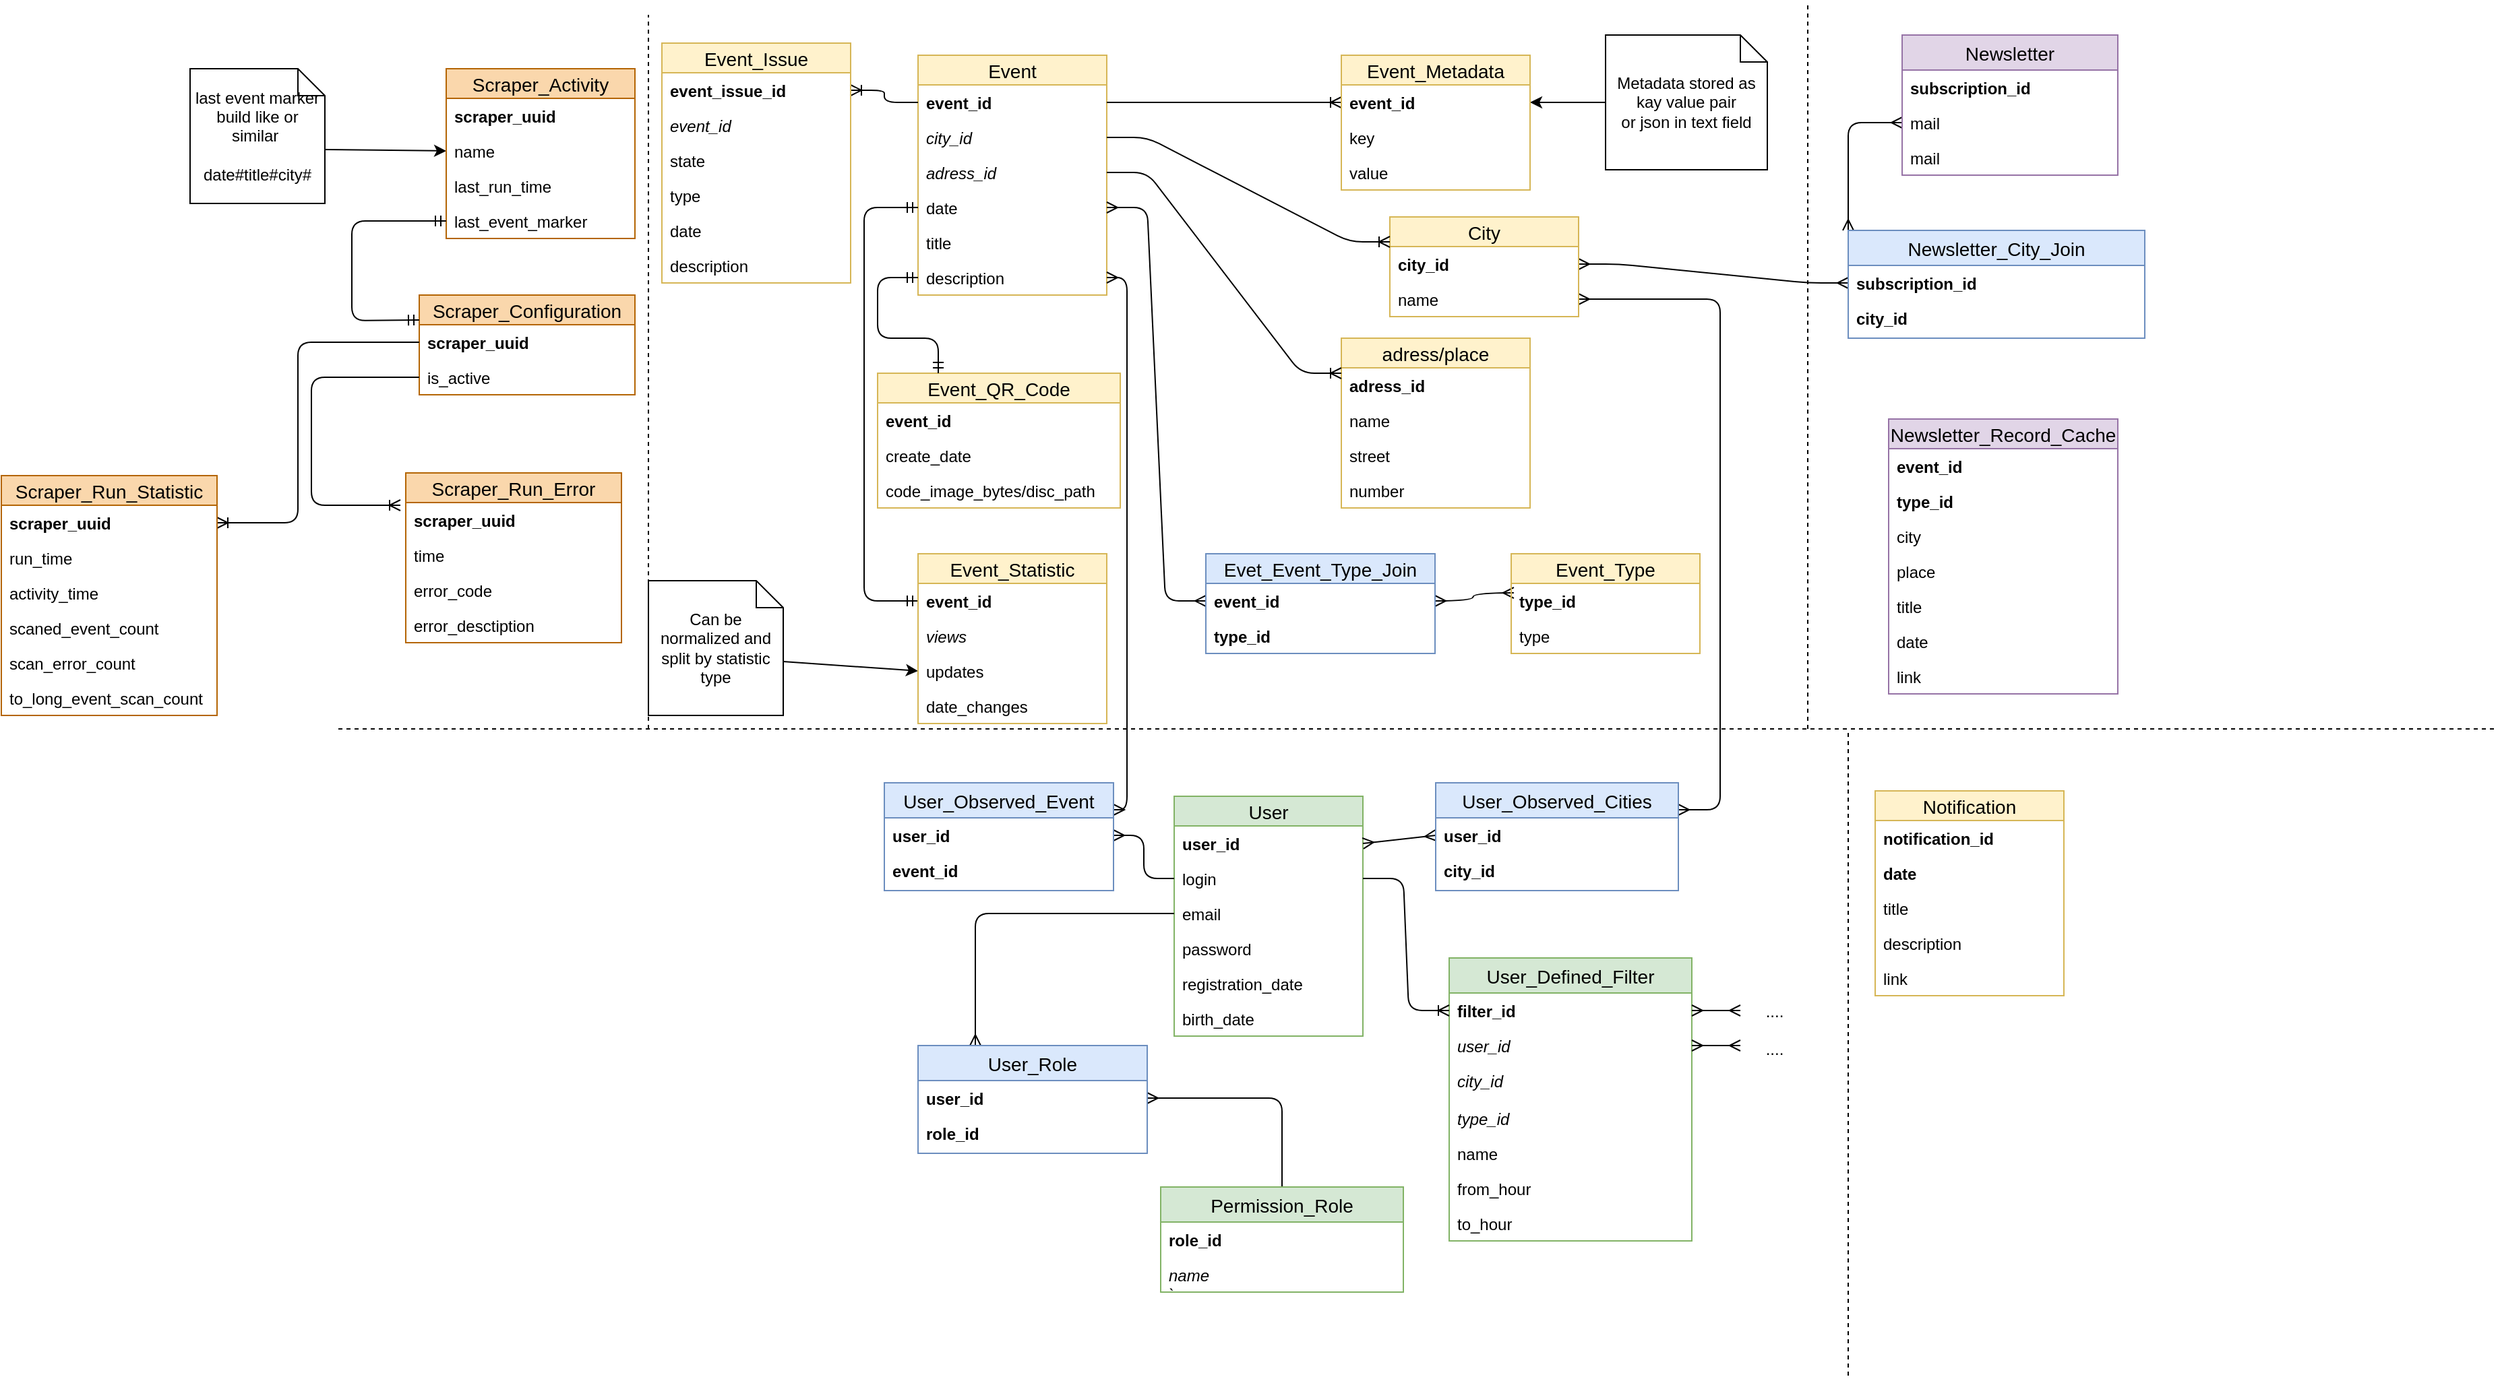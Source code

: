 <mxfile version="13.0.3" type="device" pages="2"><diagram id="OYyax5yZ_qSTX_wXRDGD" name="Page-1"><mxGraphModel dx="2249" dy="1991" grid="1" gridSize="10" guides="1" tooltips="1" connect="1" arrows="1" fold="1" page="1" pageScale="1" pageWidth="827" pageHeight="1169" math="0" shadow="0"><root><mxCell id="0"/><mxCell id="1" parent="0"/><mxCell id="q2-4_DbMDySjuYXnZIBX-7" value="Event" style="swimlane;fontStyle=0;childLayout=stackLayout;horizontal=1;startSize=22;horizontalStack=0;resizeParent=1;resizeParentMax=0;resizeLast=0;collapsible=1;marginBottom=0;align=center;fontSize=14;fillColor=#fff2cc;strokeColor=#d6b656;" parent="1" vertex="1"><mxGeometry x="30" y="20" width="140" height="178" as="geometry"/></mxCell><mxCell id="q2-4_DbMDySjuYXnZIBX-8" value="event_id" style="text;strokeColor=none;fillColor=none;spacingLeft=4;spacingRight=4;overflow=hidden;rotatable=0;points=[[0,0.5],[1,0.5]];portConstraint=eastwest;fontSize=12;fontStyle=1" parent="q2-4_DbMDySjuYXnZIBX-7" vertex="1"><mxGeometry y="22" width="140" height="26" as="geometry"/></mxCell><mxCell id="q2-4_DbMDySjuYXnZIBX-9" value="city_id" style="text;strokeColor=none;fillColor=none;spacingLeft=4;spacingRight=4;overflow=hidden;rotatable=0;points=[[0,0.5],[1,0.5]];portConstraint=eastwest;fontSize=12;fontStyle=2" parent="q2-4_DbMDySjuYXnZIBX-7" vertex="1"><mxGeometry y="48" width="140" height="26" as="geometry"/></mxCell><mxCell id="q2-4_DbMDySjuYXnZIBX-10" value="adress_id" style="text;strokeColor=none;fillColor=none;spacingLeft=4;spacingRight=4;overflow=hidden;rotatable=0;points=[[0,0.5],[1,0.5]];portConstraint=eastwest;fontSize=12;fontStyle=2" parent="q2-4_DbMDySjuYXnZIBX-7" vertex="1"><mxGeometry y="74" width="140" height="26" as="geometry"/></mxCell><mxCell id="q2-4_DbMDySjuYXnZIBX-23" value="date" style="text;strokeColor=none;fillColor=none;spacingLeft=4;spacingRight=4;overflow=hidden;rotatable=0;points=[[0,0.5],[1,0.5]];portConstraint=eastwest;fontSize=12;" parent="q2-4_DbMDySjuYXnZIBX-7" vertex="1"><mxGeometry y="100" width="140" height="26" as="geometry"/></mxCell><mxCell id="q2-4_DbMDySjuYXnZIBX-24" value="title" style="text;strokeColor=none;fillColor=none;spacingLeft=4;spacingRight=4;overflow=hidden;rotatable=0;points=[[0,0.5],[1,0.5]];portConstraint=eastwest;fontSize=12;" parent="q2-4_DbMDySjuYXnZIBX-7" vertex="1"><mxGeometry y="126" width="140" height="26" as="geometry"/></mxCell><mxCell id="q2-4_DbMDySjuYXnZIBX-30" value="description" style="text;strokeColor=none;fillColor=none;spacingLeft=4;spacingRight=4;overflow=hidden;rotatable=0;points=[[0,0.5],[1,0.5]];portConstraint=eastwest;fontSize=12;" parent="q2-4_DbMDySjuYXnZIBX-7" vertex="1"><mxGeometry y="152" width="140" height="26" as="geometry"/></mxCell><mxCell id="q2-4_DbMDySjuYXnZIBX-17" style="edgeStyle=orthogonalEdgeStyle;rounded=0;orthogonalLoop=1;jettySize=auto;html=1;entryX=1;entryY=0.5;entryDx=0;entryDy=0;" parent="1" source="q2-4_DbMDySjuYXnZIBX-16" target="q2-4_DbMDySjuYXnZIBX-12" edge="1"><mxGeometry relative="1" as="geometry"/></mxCell><mxCell id="q2-4_DbMDySjuYXnZIBX-16" value="Metadata stored as kay value pair&lt;br&gt;or json in text field" style="shape=note;size=20;whiteSpace=wrap;html=1;" parent="1" vertex="1"><mxGeometry x="540" y="5" width="120" height="100" as="geometry"/></mxCell><mxCell id="q2-4_DbMDySjuYXnZIBX-21" value="" style="edgeStyle=entityRelationEdgeStyle;fontSize=12;html=1;endArrow=ERoneToMany;entryX=0;entryY=0.5;entryDx=0;entryDy=0;exitX=1;exitY=0.5;exitDx=0;exitDy=0;" parent="1" source="q2-4_DbMDySjuYXnZIBX-8" target="q2-4_DbMDySjuYXnZIBX-12" edge="1"><mxGeometry width="100" height="100" relative="1" as="geometry"><mxPoint x="400" y="440" as="sourcePoint"/><mxPoint x="500" y="340" as="targetPoint"/></mxGeometry></mxCell><mxCell id="q2-4_DbMDySjuYXnZIBX-54" value="" style="fontSize=12;html=1;endArrow=ERmany;startArrow=ERmany;entryX=0.014;entryY=0.269;entryDx=0;entryDy=0;exitX=1;exitY=0.5;exitDx=0;exitDy=0;entryPerimeter=0;edgeStyle=orthogonalEdgeStyle;curved=1;" parent="1" source="q2-4_DbMDySjuYXnZIBX-53" target="q2-4_DbMDySjuYXnZIBX-46" edge="1"><mxGeometry width="100" height="100" relative="1" as="geometry"><mxPoint x="400" y="440" as="sourcePoint"/><mxPoint x="500" y="340" as="targetPoint"/></mxGeometry></mxCell><mxCell id="q2-4_DbMDySjuYXnZIBX-55" value="" style="edgeStyle=entityRelationEdgeStyle;fontSize=12;html=1;endArrow=ERmany;startArrow=ERmany;exitX=1;exitY=0.5;exitDx=0;exitDy=0;entryX=0;entryY=0.5;entryDx=0;entryDy=0;" parent="1" source="q2-4_DbMDySjuYXnZIBX-23" target="q2-4_DbMDySjuYXnZIBX-53" edge="1"><mxGeometry width="100" height="100" relative="1" as="geometry"><mxPoint x="400" y="440" as="sourcePoint"/><mxPoint x="240" y="370" as="targetPoint"/></mxGeometry></mxCell><mxCell id="q2-4_DbMDySjuYXnZIBX-50" value="Evet_Event_Type_Join" style="swimlane;fontStyle=0;childLayout=stackLayout;horizontal=1;startSize=22;horizontalStack=0;resizeParent=1;resizeParentMax=0;resizeLast=0;collapsible=1;marginBottom=0;align=center;fontSize=14;fillColor=#dae8fc;strokeColor=#6c8ebf;" parent="1" vertex="1"><mxGeometry x="243.5" y="390" width="170" height="74" as="geometry"/></mxCell><mxCell id="q2-4_DbMDySjuYXnZIBX-53" value="event_id&#10;" style="text;strokeColor=none;fillColor=none;spacingLeft=4;spacingRight=4;overflow=hidden;rotatable=0;points=[[0,0.5],[1,0.5]];portConstraint=eastwest;fontSize=12;fontStyle=1" parent="q2-4_DbMDySjuYXnZIBX-50" vertex="1"><mxGeometry y="22" width="170" height="26" as="geometry"/></mxCell><mxCell id="q2-4_DbMDySjuYXnZIBX-51" value="type_id" style="text;strokeColor=none;fillColor=none;spacingLeft=4;spacingRight=4;overflow=hidden;rotatable=0;points=[[0,0.5],[1,0.5]];portConstraint=eastwest;fontSize=12;fontStyle=1" parent="q2-4_DbMDySjuYXnZIBX-50" vertex="1"><mxGeometry y="48" width="170" height="26" as="geometry"/></mxCell><mxCell id="q2-4_DbMDySjuYXnZIBX-63" value="" style="edgeStyle=entityRelationEdgeStyle;fontSize=12;html=1;endArrow=ERmany;startArrow=ERmany;entryX=0;entryY=0.5;entryDx=0;entryDy=0;exitX=1;exitY=0.5;exitDx=0;exitDy=0;" parent="1" source="q2-4_DbMDySjuYXnZIBX-4" target="q2-4_DbMDySjuYXnZIBX-59" edge="1"><mxGeometry width="100" height="100" relative="1" as="geometry"><mxPoint x="400" y="440" as="sourcePoint"/><mxPoint x="500" y="340" as="targetPoint"/></mxGeometry></mxCell><mxCell id="q2-4_DbMDySjuYXnZIBX-76" value="" style="edgeStyle=orthogonalEdgeStyle;fontSize=12;html=1;endArrow=ERmany;startArrow=ERmany;entryX=0;entryY=0.5;entryDx=0;entryDy=0;exitX=0;exitY=0;exitDx=0;exitDy=0;" parent="1" source="q2-4_DbMDySjuYXnZIBX-58" target="q2-4_DbMDySjuYXnZIBX-66" edge="1"><mxGeometry width="100" height="100" relative="1" as="geometry"><mxPoint x="660" y="80" as="sourcePoint"/><mxPoint x="500" y="340" as="targetPoint"/></mxGeometry></mxCell><mxCell id="-dXGAqBOn8Z1AkLOMf92-1" value="Newsletter_Record_Cache" style="swimlane;fontStyle=0;childLayout=stackLayout;horizontal=1;startSize=22;horizontalStack=0;resizeParent=1;resizeParentMax=0;resizeLast=0;collapsible=1;marginBottom=0;align=center;fontSize=14;fillColor=#e1d5e7;strokeColor=#9673a6;" parent="1" vertex="1"><mxGeometry x="750" y="290" width="170" height="204" as="geometry"/></mxCell><mxCell id="-dXGAqBOn8Z1AkLOMf92-2" value="event_id&#10;" style="text;strokeColor=none;fillColor=none;spacingLeft=4;spacingRight=4;overflow=hidden;rotatable=0;points=[[0,0.5],[1,0.5]];portConstraint=eastwest;fontSize=12;fontStyle=1" parent="-dXGAqBOn8Z1AkLOMf92-1" vertex="1"><mxGeometry y="22" width="170" height="26" as="geometry"/></mxCell><mxCell id="-dXGAqBOn8Z1AkLOMf92-3" value="type_id" style="text;strokeColor=none;fillColor=none;spacingLeft=4;spacingRight=4;overflow=hidden;rotatable=0;points=[[0,0.5],[1,0.5]];portConstraint=eastwest;fontSize=12;fontStyle=1" parent="-dXGAqBOn8Z1AkLOMf92-1" vertex="1"><mxGeometry y="48" width="170" height="26" as="geometry"/></mxCell><mxCell id="-dXGAqBOn8Z1AkLOMf92-6" value="city" style="text;strokeColor=none;fillColor=none;spacingLeft=4;spacingRight=4;overflow=hidden;rotatable=0;points=[[0,0.5],[1,0.5]];portConstraint=eastwest;fontSize=12;fontStyle=0" parent="-dXGAqBOn8Z1AkLOMf92-1" vertex="1"><mxGeometry y="74" width="170" height="26" as="geometry"/></mxCell><mxCell id="-dXGAqBOn8Z1AkLOMf92-12" value="place" style="text;strokeColor=none;fillColor=none;spacingLeft=4;spacingRight=4;overflow=hidden;rotatable=0;points=[[0,0.5],[1,0.5]];portConstraint=eastwest;fontSize=12;fontStyle=0" parent="-dXGAqBOn8Z1AkLOMf92-1" vertex="1"><mxGeometry y="100" width="170" height="26" as="geometry"/></mxCell><mxCell id="-dXGAqBOn8Z1AkLOMf92-13" value="title" style="text;strokeColor=none;fillColor=none;spacingLeft=4;spacingRight=4;overflow=hidden;rotatable=0;points=[[0,0.5],[1,0.5]];portConstraint=eastwest;fontSize=12;fontStyle=0" parent="-dXGAqBOn8Z1AkLOMf92-1" vertex="1"><mxGeometry y="126" width="170" height="26" as="geometry"/></mxCell><mxCell id="-dXGAqBOn8Z1AkLOMf92-14" value="date" style="text;strokeColor=none;fillColor=none;spacingLeft=4;spacingRight=4;overflow=hidden;rotatable=0;points=[[0,0.5],[1,0.5]];portConstraint=eastwest;fontSize=12;fontStyle=0" parent="-dXGAqBOn8Z1AkLOMf92-1" vertex="1"><mxGeometry y="152" width="170" height="26" as="geometry"/></mxCell><mxCell id="-dXGAqBOn8Z1AkLOMf92-15" value="link" style="text;strokeColor=none;fillColor=none;spacingLeft=4;spacingRight=4;overflow=hidden;rotatable=0;points=[[0,0.5],[1,0.5]];portConstraint=eastwest;fontSize=12;fontStyle=0" parent="-dXGAqBOn8Z1AkLOMf92-1" vertex="1"><mxGeometry y="178" width="170" height="26" as="geometry"/></mxCell><mxCell id="A4t2509TE2MycNEr39fS-7" value="" style="endArrow=none;dashed=1;html=1;" parent="1" edge="1"><mxGeometry width="50" height="50" relative="1" as="geometry"><mxPoint x="690" y="520" as="sourcePoint"/><mxPoint x="690" y="-20" as="targetPoint"/></mxGeometry></mxCell><mxCell id="q2-4_DbMDySjuYXnZIBX-11" value="Event_Metadata" style="swimlane;fontStyle=0;childLayout=stackLayout;horizontal=1;startSize=22;horizontalStack=0;resizeParent=1;resizeParentMax=0;resizeLast=0;collapsible=1;marginBottom=0;align=center;fontSize=14;fillColor=#fff2cc;strokeColor=#d6b656;" parent="1" vertex="1"><mxGeometry x="344" y="20" width="140" height="100" as="geometry"/></mxCell><mxCell id="q2-4_DbMDySjuYXnZIBX-12" value="event_id" style="text;strokeColor=none;fillColor=none;spacingLeft=4;spacingRight=4;overflow=hidden;rotatable=0;points=[[0,0.5],[1,0.5]];portConstraint=eastwest;fontSize=12;fontStyle=1" parent="q2-4_DbMDySjuYXnZIBX-11" vertex="1"><mxGeometry y="22" width="140" height="26" as="geometry"/></mxCell><mxCell id="q2-4_DbMDySjuYXnZIBX-13" value="key" style="text;strokeColor=none;fillColor=none;spacingLeft=4;spacingRight=4;overflow=hidden;rotatable=0;points=[[0,0.5],[1,0.5]];portConstraint=eastwest;fontSize=12;" parent="q2-4_DbMDySjuYXnZIBX-11" vertex="1"><mxGeometry y="48" width="140" height="26" as="geometry"/></mxCell><mxCell id="q2-4_DbMDySjuYXnZIBX-14" value="value" style="text;strokeColor=none;fillColor=none;spacingLeft=4;spacingRight=4;overflow=hidden;rotatable=0;points=[[0,0.5],[1,0.5]];portConstraint=eastwest;fontSize=12;" parent="q2-4_DbMDySjuYXnZIBX-11" vertex="1"><mxGeometry y="74" width="140" height="26" as="geometry"/></mxCell><mxCell id="q2-4_DbMDySjuYXnZIBX-25" value="adress/place" style="swimlane;fontStyle=0;childLayout=stackLayout;horizontal=1;startSize=22;horizontalStack=0;resizeParent=1;resizeParentMax=0;resizeLast=0;collapsible=1;marginBottom=0;align=center;fontSize=14;fillColor=#fff2cc;strokeColor=#d6b656;" parent="1" vertex="1"><mxGeometry x="344" y="230" width="140" height="126" as="geometry"/></mxCell><mxCell id="q2-4_DbMDySjuYXnZIBX-26" value="adress_id" style="text;strokeColor=none;fillColor=none;spacingLeft=4;spacingRight=4;overflow=hidden;rotatable=0;points=[[0,0.5],[1,0.5]];portConstraint=eastwest;fontSize=12;fontStyle=1" parent="q2-4_DbMDySjuYXnZIBX-25" vertex="1"><mxGeometry y="22" width="140" height="26" as="geometry"/></mxCell><mxCell id="q2-4_DbMDySjuYXnZIBX-27" value="name" style="text;strokeColor=none;fillColor=none;spacingLeft=4;spacingRight=4;overflow=hidden;rotatable=0;points=[[0,0.5],[1,0.5]];portConstraint=eastwest;fontSize=12;" parent="q2-4_DbMDySjuYXnZIBX-25" vertex="1"><mxGeometry y="48" width="140" height="26" as="geometry"/></mxCell><mxCell id="q2-4_DbMDySjuYXnZIBX-56" value="street" style="text;strokeColor=none;fillColor=none;spacingLeft=4;spacingRight=4;overflow=hidden;rotatable=0;points=[[0,0.5],[1,0.5]];portConstraint=eastwest;fontSize=12;" parent="q2-4_DbMDySjuYXnZIBX-25" vertex="1"><mxGeometry y="74" width="140" height="26" as="geometry"/></mxCell><mxCell id="q2-4_DbMDySjuYXnZIBX-57" value="number" style="text;strokeColor=none;fillColor=none;spacingLeft=4;spacingRight=4;overflow=hidden;rotatable=0;points=[[0,0.5],[1,0.5]];portConstraint=eastwest;fontSize=12;" parent="q2-4_DbMDySjuYXnZIBX-25" vertex="1"><mxGeometry y="100" width="140" height="26" as="geometry"/></mxCell><mxCell id="XvUG8n48QZREhSEA0Yv1-1" value="" style="endArrow=none;dashed=1;html=1;" parent="1" edge="1"><mxGeometry width="50" height="50" relative="1" as="geometry"><mxPoint x="-170" y="520" as="sourcePoint"/><mxPoint x="-170" y="-10" as="targetPoint"/></mxGeometry></mxCell><mxCell id="KO_-__O5lLiAk8oQzl2S-1" value="" style="endArrow=none;dashed=1;html=1;" parent="1" edge="1"><mxGeometry width="50" height="50" relative="1" as="geometry"><mxPoint x="-400" y="520" as="sourcePoint"/><mxPoint x="1201" y="520" as="targetPoint"/></mxGeometry></mxCell><mxCell id="q2-4_DbMDySjuYXnZIBX-58" value="Newsletter_City_Join" style="swimlane;fontStyle=0;childLayout=stackLayout;horizontal=1;startSize=26;horizontalStack=0;resizeParent=1;resizeParentMax=0;resizeLast=0;collapsible=1;marginBottom=0;align=center;fontSize=14;fillColor=#dae8fc;strokeColor=#6c8ebf;" parent="1" vertex="1"><mxGeometry x="720" y="150" width="220" height="80" as="geometry"><mxRectangle x="500" y="130" width="170" height="26" as="alternateBounds"/></mxGeometry></mxCell><mxCell id="q2-4_DbMDySjuYXnZIBX-59" value="subscription_id" style="text;strokeColor=none;fillColor=none;spacingLeft=4;spacingRight=4;overflow=hidden;rotatable=0;points=[[0,0.5],[1,0.5]];portConstraint=eastwest;fontSize=12;fontStyle=1" parent="q2-4_DbMDySjuYXnZIBX-58" vertex="1"><mxGeometry y="26" width="220" height="26" as="geometry"/></mxCell><mxCell id="q2-4_DbMDySjuYXnZIBX-60" value="city_id&#10;" style="text;strokeColor=none;fillColor=none;spacingLeft=4;spacingRight=4;overflow=hidden;rotatable=0;points=[[0,0.5],[1,0.5]];portConstraint=eastwest;fontSize=12;fontStyle=1" parent="q2-4_DbMDySjuYXnZIBX-58" vertex="1"><mxGeometry y="52" width="220" height="28" as="geometry"/></mxCell><mxCell id="KO_-__O5lLiAk8oQzl2S-20" value="" style="edgeStyle=orthogonalEdgeStyle;fontSize=12;html=1;endArrow=ERmany;startArrow=ERmany;exitX=1;exitY=0.5;exitDx=0;exitDy=0;entryX=1;entryY=0.25;entryDx=0;entryDy=0;" parent="1" source="q2-4_DbMDySjuYXnZIBX-5" target="KO_-__O5lLiAk8oQzl2S-16" edge="1"><mxGeometry width="100" height="100" relative="1" as="geometry"><mxPoint x="494" y="185" as="sourcePoint"/><mxPoint x="600" y="570" as="targetPoint"/><Array as="points"><mxPoint x="625" y="201"/><mxPoint x="625" y="580"/></Array></mxGeometry></mxCell><mxCell id="KO_-__O5lLiAk8oQzl2S-2" value="User" style="swimlane;fontStyle=0;childLayout=stackLayout;horizontal=1;startSize=22;horizontalStack=0;resizeParent=1;resizeParentMax=0;resizeLast=0;collapsible=1;marginBottom=0;align=center;fontSize=14;fillColor=#d5e8d4;strokeColor=#82b366;" parent="1" vertex="1"><mxGeometry x="220" y="570" width="140" height="178" as="geometry"/></mxCell><mxCell id="KO_-__O5lLiAk8oQzl2S-3" value="user_id" style="text;strokeColor=none;fillColor=none;spacingLeft=4;spacingRight=4;overflow=hidden;rotatable=0;points=[[0,0.5],[1,0.5]];portConstraint=eastwest;fontSize=12;fontStyle=1" parent="KO_-__O5lLiAk8oQzl2S-2" vertex="1"><mxGeometry y="22" width="140" height="26" as="geometry"/></mxCell><mxCell id="KO_-__O5lLiAk8oQzl2S-7" value="login" style="text;strokeColor=none;fillColor=none;spacingLeft=4;spacingRight=4;overflow=hidden;rotatable=0;points=[[0,0.5],[1,0.5]];portConstraint=eastwest;fontSize=12;" parent="KO_-__O5lLiAk8oQzl2S-2" vertex="1"><mxGeometry y="48" width="140" height="26" as="geometry"/></mxCell><mxCell id="KO_-__O5lLiAk8oQzl2S-8" value="email" style="text;strokeColor=none;fillColor=none;spacingLeft=4;spacingRight=4;overflow=hidden;rotatable=0;points=[[0,0.5],[1,0.5]];portConstraint=eastwest;fontSize=12;" parent="KO_-__O5lLiAk8oQzl2S-2" vertex="1"><mxGeometry y="74" width="140" height="26" as="geometry"/></mxCell><mxCell id="KO_-__O5lLiAk8oQzl2S-10" value="password" style="text;strokeColor=none;fillColor=none;spacingLeft=4;spacingRight=4;overflow=hidden;rotatable=0;points=[[0,0.5],[1,0.5]];portConstraint=eastwest;fontSize=12;" parent="KO_-__O5lLiAk8oQzl2S-2" vertex="1"><mxGeometry y="100" width="140" height="26" as="geometry"/></mxCell><mxCell id="KO_-__O5lLiAk8oQzl2S-6" value="registration_date" style="text;strokeColor=none;fillColor=none;spacingLeft=4;spacingRight=4;overflow=hidden;rotatable=0;points=[[0,0.5],[1,0.5]];portConstraint=eastwest;fontSize=12;" parent="KO_-__O5lLiAk8oQzl2S-2" vertex="1"><mxGeometry y="126" width="140" height="26" as="geometry"/></mxCell><mxCell id="KO_-__O5lLiAk8oQzl2S-9" value="birth_date" style="text;strokeColor=none;fillColor=none;spacingLeft=4;spacingRight=4;overflow=hidden;rotatable=0;points=[[0,0.5],[1,0.5]];portConstraint=eastwest;fontSize=12;" parent="KO_-__O5lLiAk8oQzl2S-2" vertex="1"><mxGeometry y="152" width="140" height="26" as="geometry"/></mxCell><mxCell id="KO_-__O5lLiAk8oQzl2S-22" value="" style="fontSize=12;html=1;endArrow=ERmany;startArrow=ERmany;entryX=0;entryY=0.5;entryDx=0;entryDy=0;exitX=1;exitY=0.5;exitDx=0;exitDy=0;" parent="1" source="KO_-__O5lLiAk8oQzl2S-3" target="KO_-__O5lLiAk8oQzl2S-17" edge="1"><mxGeometry width="100" height="100" relative="1" as="geometry"><mxPoint x="494" y="211" as="sourcePoint"/><mxPoint x="690" y="589" as="targetPoint"/></mxGeometry></mxCell><mxCell id="q2-4_DbMDySjuYXnZIBX-3" value="City" style="swimlane;fontStyle=0;childLayout=stackLayout;horizontal=1;startSize=22;horizontalStack=0;resizeParent=1;resizeParentMax=0;resizeLast=0;collapsible=1;marginBottom=0;align=center;fontSize=14;fillColor=#fff2cc;strokeColor=#d6b656;" parent="1" vertex="1"><mxGeometry x="380" y="140" width="140" height="74" as="geometry"/></mxCell><mxCell id="q2-4_DbMDySjuYXnZIBX-4" value="city_id" style="text;strokeColor=none;fillColor=none;spacingLeft=4;spacingRight=4;overflow=hidden;rotatable=0;points=[[0,0.5],[1,0.5]];portConstraint=eastwest;fontSize=12;fontStyle=1" parent="q2-4_DbMDySjuYXnZIBX-3" vertex="1"><mxGeometry y="22" width="140" height="26" as="geometry"/></mxCell><mxCell id="q2-4_DbMDySjuYXnZIBX-5" value="name" style="text;strokeColor=none;fillColor=none;spacingLeft=4;spacingRight=4;overflow=hidden;rotatable=0;points=[[0,0.5],[1,0.5]];portConstraint=eastwest;fontSize=12;" parent="q2-4_DbMDySjuYXnZIBX-3" vertex="1"><mxGeometry y="48" width="140" height="26" as="geometry"/></mxCell><mxCell id="q2-4_DbMDySjuYXnZIBX-45" value="Event_Type" style="swimlane;fontStyle=0;childLayout=stackLayout;horizontal=1;startSize=22;horizontalStack=0;resizeParent=1;resizeParentMax=0;resizeLast=0;collapsible=1;marginBottom=0;align=center;fontSize=14;fillColor=#fff2cc;strokeColor=#d6b656;" parent="1" vertex="1"><mxGeometry x="470" y="390" width="140" height="74" as="geometry"/></mxCell><mxCell id="q2-4_DbMDySjuYXnZIBX-46" value="type_id" style="text;strokeColor=none;fillColor=none;spacingLeft=4;spacingRight=4;overflow=hidden;rotatable=0;points=[[0,0.5],[1,0.5]];portConstraint=eastwest;fontSize=12;fontStyle=1" parent="q2-4_DbMDySjuYXnZIBX-45" vertex="1"><mxGeometry y="22" width="140" height="26" as="geometry"/></mxCell><mxCell id="q2-4_DbMDySjuYXnZIBX-47" value="type" style="text;strokeColor=none;fillColor=none;spacingLeft=4;spacingRight=4;overflow=hidden;rotatable=0;points=[[0,0.5],[1,0.5]];portConstraint=eastwest;fontSize=12;" parent="q2-4_DbMDySjuYXnZIBX-45" vertex="1"><mxGeometry y="48" width="140" height="26" as="geometry"/></mxCell><mxCell id="KO_-__O5lLiAk8oQzl2S-29" value="" style="edgeStyle=entityRelationEdgeStyle;fontSize=12;html=1;endArrow=ERoneToMany;entryX=0;entryY=0.154;entryDx=0;entryDy=0;entryPerimeter=0;exitX=1;exitY=0.5;exitDx=0;exitDy=0;" parent="1" source="q2-4_DbMDySjuYXnZIBX-10" target="q2-4_DbMDySjuYXnZIBX-26" edge="1"><mxGeometry width="100" height="100" relative="1" as="geometry"><mxPoint x="280" y="460" as="sourcePoint"/><mxPoint x="380" y="360" as="targetPoint"/></mxGeometry></mxCell><mxCell id="KO_-__O5lLiAk8oQzl2S-30" value="" style="edgeStyle=entityRelationEdgeStyle;fontSize=12;html=1;endArrow=ERoneToMany;entryX=0;entryY=0.25;entryDx=0;entryDy=0;exitX=1;exitY=0.5;exitDx=0;exitDy=0;" parent="1" source="q2-4_DbMDySjuYXnZIBX-9" target="q2-4_DbMDySjuYXnZIBX-3" edge="1"><mxGeometry width="100" height="100" relative="1" as="geometry"><mxPoint x="180" y="117" as="sourcePoint"/><mxPoint x="354" y="266.004" as="targetPoint"/></mxGeometry></mxCell><mxCell id="q2-4_DbMDySjuYXnZIBX-64" value="Newsletter" style="swimlane;fontStyle=0;childLayout=stackLayout;horizontal=1;startSize=26;horizontalStack=0;resizeParent=1;resizeParentMax=0;resizeLast=0;collapsible=1;marginBottom=0;align=center;fontSize=14;fillColor=#e1d5e7;strokeColor=#9673a6;" parent="1" vertex="1"><mxGeometry x="760" y="5" width="160" height="104" as="geometry"/></mxCell><mxCell id="q2-4_DbMDySjuYXnZIBX-65" value="subscription_id" style="text;strokeColor=none;fillColor=none;spacingLeft=4;spacingRight=4;overflow=hidden;rotatable=0;points=[[0,0.5],[1,0.5]];portConstraint=eastwest;fontSize=12;fontStyle=1" parent="q2-4_DbMDySjuYXnZIBX-64" vertex="1"><mxGeometry y="26" width="160" height="26" as="geometry"/></mxCell><mxCell id="q2-4_DbMDySjuYXnZIBX-66" value="mail" style="text;strokeColor=none;fillColor=none;spacingLeft=4;spacingRight=4;overflow=hidden;rotatable=0;points=[[0,0.5],[1,0.5]];portConstraint=eastwest;fontSize=12;" parent="q2-4_DbMDySjuYXnZIBX-64" vertex="1"><mxGeometry y="52" width="160" height="26" as="geometry"/></mxCell><mxCell id="KO_-__O5lLiAk8oQzl2S-11" value="mail" style="text;strokeColor=none;fillColor=none;spacingLeft=4;spacingRight=4;overflow=hidden;rotatable=0;points=[[0,0.5],[1,0.5]];portConstraint=eastwest;fontSize=12;" parent="q2-4_DbMDySjuYXnZIBX-64" vertex="1"><mxGeometry y="78" width="160" height="26" as="geometry"/></mxCell><mxCell id="KO_-__O5lLiAk8oQzl2S-46" value="" style="fontSize=12;html=1;endArrow=ERmany;startArrow=ERmany;entryX=1;entryY=0.5;entryDx=0;entryDy=0;elbow=vertical;edgeStyle=orthogonalEdgeStyle;exitX=1;exitY=0.25;exitDx=0;exitDy=0;" parent="1" source="KO_-__O5lLiAk8oQzl2S-31" target="q2-4_DbMDySjuYXnZIBX-30" edge="1"><mxGeometry width="100" height="100" relative="1" as="geometry"><mxPoint x="200" y="540" as="sourcePoint"/><mxPoint x="470" y="589" as="targetPoint"/></mxGeometry></mxCell><mxCell id="KO_-__O5lLiAk8oQzl2S-47" value="" style="edgeStyle=orthogonalEdgeStyle;fontSize=12;html=1;endArrow=none;startArrow=ERmany;entryX=0;entryY=0.5;entryDx=0;entryDy=0;exitX=1;exitY=0.5;exitDx=0;exitDy=0;endFill=0;" parent="1" source="KO_-__O5lLiAk8oQzl2S-32" target="KO_-__O5lLiAk8oQzl2S-7" edge="1"><mxGeometry width="100" height="100" relative="1" as="geometry"><mxPoint x="380" y="625" as="sourcePoint"/><mxPoint x="480" y="599" as="targetPoint"/></mxGeometry></mxCell><mxCell id="KO_-__O5lLiAk8oQzl2S-31" value="User_Observed_Event" style="swimlane;fontStyle=0;childLayout=stackLayout;horizontal=1;startSize=26;horizontalStack=0;resizeParent=1;resizeParentMax=0;resizeLast=0;collapsible=1;marginBottom=0;align=center;fontSize=14;fillColor=#dae8fc;strokeColor=#6c8ebf;" parent="1" vertex="1"><mxGeometry x="5" y="560" width="170" height="80" as="geometry"><mxRectangle x="500" y="130" width="170" height="26" as="alternateBounds"/></mxGeometry></mxCell><mxCell id="KO_-__O5lLiAk8oQzl2S-32" value="user_id" style="text;strokeColor=none;fillColor=none;spacingLeft=4;spacingRight=4;overflow=hidden;rotatable=0;points=[[0,0.5],[1,0.5]];portConstraint=eastwest;fontSize=12;fontStyle=1" parent="KO_-__O5lLiAk8oQzl2S-31" vertex="1"><mxGeometry y="26" width="170" height="26" as="geometry"/></mxCell><mxCell id="KO_-__O5lLiAk8oQzl2S-33" value="event_id&#10;" style="text;strokeColor=none;fillColor=none;spacingLeft=4;spacingRight=4;overflow=hidden;rotatable=0;points=[[0,0.5],[1,0.5]];portConstraint=eastwest;fontSize=12;fontStyle=1" parent="KO_-__O5lLiAk8oQzl2S-31" vertex="1"><mxGeometry y="52" width="170" height="28" as="geometry"/></mxCell><mxCell id="KO_-__O5lLiAk8oQzl2S-16" value="User_Observed_Cities" style="swimlane;fontStyle=0;childLayout=stackLayout;horizontal=1;startSize=26;horizontalStack=0;resizeParent=1;resizeParentMax=0;resizeLast=0;collapsible=1;marginBottom=0;align=center;fontSize=14;fillColor=#dae8fc;strokeColor=#6c8ebf;" parent="1" vertex="1"><mxGeometry x="414" y="560" width="180" height="80" as="geometry"><mxRectangle x="500" y="130" width="170" height="26" as="alternateBounds"/></mxGeometry></mxCell><mxCell id="KO_-__O5lLiAk8oQzl2S-17" value="user_id" style="text;strokeColor=none;fillColor=none;spacingLeft=4;spacingRight=4;overflow=hidden;rotatable=0;points=[[0,0.5],[1,0.5]];portConstraint=eastwest;fontSize=12;fontStyle=1" parent="KO_-__O5lLiAk8oQzl2S-16" vertex="1"><mxGeometry y="26" width="180" height="26" as="geometry"/></mxCell><mxCell id="KO_-__O5lLiAk8oQzl2S-18" value="city_id&#10;" style="text;strokeColor=none;fillColor=none;spacingLeft=4;spacingRight=4;overflow=hidden;rotatable=0;points=[[0,0.5],[1,0.5]];portConstraint=eastwest;fontSize=12;fontStyle=1" parent="KO_-__O5lLiAk8oQzl2S-16" vertex="1"><mxGeometry y="52" width="180" height="28" as="geometry"/></mxCell><mxCell id="KO_-__O5lLiAk8oQzl2S-48" value="User_Defined_Filter" style="swimlane;fontStyle=0;childLayout=stackLayout;horizontal=1;startSize=26;horizontalStack=0;resizeParent=1;resizeParentMax=0;resizeLast=0;collapsible=1;marginBottom=0;align=center;fontSize=14;fillColor=#d5e8d4;strokeColor=#82b366;" parent="1" vertex="1"><mxGeometry x="424" y="690" width="180" height="210" as="geometry"><mxRectangle x="500" y="130" width="170" height="26" as="alternateBounds"/></mxGeometry></mxCell><mxCell id="KO_-__O5lLiAk8oQzl2S-49" value="filter_id" style="text;strokeColor=none;fillColor=none;spacingLeft=4;spacingRight=4;overflow=hidden;rotatable=0;points=[[0,0.5],[1,0.5]];portConstraint=eastwest;fontSize=12;fontStyle=1" parent="KO_-__O5lLiAk8oQzl2S-48" vertex="1"><mxGeometry y="26" width="180" height="26" as="geometry"/></mxCell><mxCell id="KO_-__O5lLiAk8oQzl2S-51" value="user_id" style="text;strokeColor=none;fillColor=none;spacingLeft=4;spacingRight=4;overflow=hidden;rotatable=0;points=[[0,0.5],[1,0.5]];portConstraint=eastwest;fontSize=12;fontStyle=2" parent="KO_-__O5lLiAk8oQzl2S-48" vertex="1"><mxGeometry y="52" width="180" height="26" as="geometry"/></mxCell><mxCell id="KO_-__O5lLiAk8oQzl2S-50" value="city_id&#10;" style="text;strokeColor=none;fillColor=none;spacingLeft=4;spacingRight=4;overflow=hidden;rotatable=0;points=[[0,0.5],[1,0.5]];portConstraint=eastwest;fontSize=12;fontStyle=2" parent="KO_-__O5lLiAk8oQzl2S-48" vertex="1"><mxGeometry y="78" width="180" height="28" as="geometry"/></mxCell><mxCell id="KO_-__O5lLiAk8oQzl2S-52" value="type_id&#10;" style="text;strokeColor=none;fillColor=none;spacingLeft=4;spacingRight=4;overflow=hidden;rotatable=0;points=[[0,0.5],[1,0.5]];portConstraint=eastwest;fontSize=12;fontStyle=2" parent="KO_-__O5lLiAk8oQzl2S-48" vertex="1"><mxGeometry y="106" width="180" height="26" as="geometry"/></mxCell><mxCell id="KO_-__O5lLiAk8oQzl2S-53" value="name" style="text;strokeColor=none;fillColor=none;spacingLeft=4;spacingRight=4;overflow=hidden;rotatable=0;points=[[0,0.5],[1,0.5]];portConstraint=eastwest;fontSize=12;fontStyle=0" parent="KO_-__O5lLiAk8oQzl2S-48" vertex="1"><mxGeometry y="132" width="180" height="26" as="geometry"/></mxCell><mxCell id="KO_-__O5lLiAk8oQzl2S-54" value="from_hour" style="text;strokeColor=none;fillColor=none;spacingLeft=4;spacingRight=4;overflow=hidden;rotatable=0;points=[[0,0.5],[1,0.5]];portConstraint=eastwest;fontSize=12;fontStyle=0" parent="KO_-__O5lLiAk8oQzl2S-48" vertex="1"><mxGeometry y="158" width="180" height="26" as="geometry"/></mxCell><mxCell id="KO_-__O5lLiAk8oQzl2S-55" value="to_hour" style="text;strokeColor=none;fillColor=none;spacingLeft=4;spacingRight=4;overflow=hidden;rotatable=0;points=[[0,0.5],[1,0.5]];portConstraint=eastwest;fontSize=12;fontStyle=0" parent="KO_-__O5lLiAk8oQzl2S-48" vertex="1"><mxGeometry y="184" width="180" height="26" as="geometry"/></mxCell><mxCell id="KO_-__O5lLiAk8oQzl2S-57" value="" style="edgeStyle=entityRelationEdgeStyle;fontSize=12;html=1;endArrow=ERoneToMany;exitX=1;exitY=0.5;exitDx=0;exitDy=0;entryX=0;entryY=0.5;entryDx=0;entryDy=0;" parent="1" source="KO_-__O5lLiAk8oQzl2S-7" target="KO_-__O5lLiAk8oQzl2S-49" edge="1"><mxGeometry width="100" height="100" relative="1" as="geometry"><mxPoint x="260" y="570" as="sourcePoint"/><mxPoint x="360" y="470" as="targetPoint"/></mxGeometry></mxCell><mxCell id="KO_-__O5lLiAk8oQzl2S-58" value="" style="edgeStyle=entityRelationEdgeStyle;fontSize=12;html=1;endArrow=ERmany;startArrow=ERmany;exitX=1;exitY=0.5;exitDx=0;exitDy=0;" parent="1" source="KO_-__O5lLiAk8oQzl2S-49" edge="1"><mxGeometry width="100" height="100" relative="1" as="geometry"><mxPoint x="630" y="700" as="sourcePoint"/><mxPoint x="640" y="729" as="targetPoint"/></mxGeometry></mxCell><mxCell id="KO_-__O5lLiAk8oQzl2S-59" value="" style="edgeStyle=entityRelationEdgeStyle;fontSize=12;html=1;endArrow=ERmany;startArrow=ERmany;" parent="1" source="KO_-__O5lLiAk8oQzl2S-51" edge="1"><mxGeometry width="100" height="100" relative="1" as="geometry"><mxPoint x="620" y="730" as="sourcePoint"/><mxPoint x="640" y="755" as="targetPoint"/></mxGeometry></mxCell><mxCell id="KO_-__O5lLiAk8oQzl2S-60" value="...." style="text;html=1;align=center;verticalAlign=middle;resizable=0;points=[];autosize=1;" parent="1" vertex="1"><mxGeometry x="650" y="720" width="30" height="20" as="geometry"/></mxCell><mxCell id="KO_-__O5lLiAk8oQzl2S-61" value="...." style="text;html=1;align=center;verticalAlign=middle;resizable=0;points=[];autosize=1;" parent="1" vertex="1"><mxGeometry x="650" y="748" width="30" height="20" as="geometry"/></mxCell><mxCell id="KO_-__O5lLiAk8oQzl2S-62" value="" style="edgeStyle=orthogonalEdgeStyle;fontSize=12;html=1;endArrow=ERoneToMany;entryX=1;entryY=0.5;entryDx=0;entryDy=0;exitX=0;exitY=0.5;exitDx=0;exitDy=0;" parent="1" source="q2-4_DbMDySjuYXnZIBX-8" target="KO_-__O5lLiAk8oQzl2S-35" edge="1"><mxGeometry width="100" height="100" relative="1" as="geometry"><mxPoint x="-150" y="343" as="sourcePoint"/><mxPoint x="-50" y="243" as="targetPoint"/></mxGeometry></mxCell><mxCell id="KO_-__O5lLiAk8oQzl2S-66" style="rounded=0;orthogonalLoop=1;jettySize=auto;html=1;exitX=0;exitY=0;exitDx=100;exitDy=60;exitPerimeter=0;entryX=0;entryY=0.5;entryDx=0;entryDy=0;" parent="1" source="KO_-__O5lLiAk8oQzl2S-65" target="XvUG8n48QZREhSEA0Yv1-4" edge="1"><mxGeometry relative="1" as="geometry"/></mxCell><mxCell id="KO_-__O5lLiAk8oQzl2S-65" value="last event marker build like or similar&amp;nbsp;&lt;br&gt;&lt;br&gt;date#title#city#" style="shape=note;size=20;whiteSpace=wrap;html=1;" parent="1" vertex="1"><mxGeometry x="-510" y="30" width="100" height="100" as="geometry"/></mxCell><mxCell id="KO_-__O5lLiAk8oQzl2S-67" value="" style="endArrow=none;dashed=1;html=1;" parent="1" edge="1"><mxGeometry width="50" height="50" relative="1" as="geometry"><mxPoint x="720" y="1000" as="sourcePoint"/><mxPoint x="720" y="520" as="targetPoint"/></mxGeometry></mxCell><mxCell id="KO_-__O5lLiAk8oQzl2S-68" value="Notification" style="swimlane;fontStyle=0;childLayout=stackLayout;horizontal=1;startSize=22;horizontalStack=0;resizeParent=1;resizeParentMax=0;resizeLast=0;collapsible=1;marginBottom=0;align=center;fontSize=14;fillColor=#fff2cc;strokeColor=#d6b656;" parent="1" vertex="1"><mxGeometry x="740" y="566" width="140" height="152" as="geometry"/></mxCell><mxCell id="KO_-__O5lLiAk8oQzl2S-69" value="notification_id" style="text;strokeColor=none;fillColor=none;spacingLeft=4;spacingRight=4;overflow=hidden;rotatable=0;points=[[0,0.5],[1,0.5]];portConstraint=eastwest;fontSize=12;fontStyle=1" parent="KO_-__O5lLiAk8oQzl2S-68" vertex="1"><mxGeometry y="22" width="140" height="26" as="geometry"/></mxCell><mxCell id="KO_-__O5lLiAk8oQzl2S-70" value="date" style="text;strokeColor=none;fillColor=none;spacingLeft=4;spacingRight=4;overflow=hidden;rotatable=0;points=[[0,0.5],[1,0.5]];portConstraint=eastwest;fontSize=12;fontStyle=1" parent="KO_-__O5lLiAk8oQzl2S-68" vertex="1"><mxGeometry y="48" width="140" height="26" as="geometry"/></mxCell><mxCell id="KO_-__O5lLiAk8oQzl2S-71" value="title" style="text;strokeColor=none;fillColor=none;spacingLeft=4;spacingRight=4;overflow=hidden;rotatable=0;points=[[0,0.5],[1,0.5]];portConstraint=eastwest;fontSize=12;fontStyle=0" parent="KO_-__O5lLiAk8oQzl2S-68" vertex="1"><mxGeometry y="74" width="140" height="26" as="geometry"/></mxCell><mxCell id="KO_-__O5lLiAk8oQzl2S-74" value="description" style="text;strokeColor=none;fillColor=none;spacingLeft=4;spacingRight=4;overflow=hidden;rotatable=0;points=[[0,0.5],[1,0.5]];portConstraint=eastwest;fontSize=12;fontStyle=0" parent="KO_-__O5lLiAk8oQzl2S-68" vertex="1"><mxGeometry y="100" width="140" height="26" as="geometry"/></mxCell><mxCell id="KO_-__O5lLiAk8oQzl2S-75" value="link" style="text;strokeColor=none;fillColor=none;spacingLeft=4;spacingRight=4;overflow=hidden;rotatable=0;points=[[0,0.5],[1,0.5]];portConstraint=eastwest;fontSize=12;fontStyle=0" parent="KO_-__O5lLiAk8oQzl2S-68" vertex="1"><mxGeometry y="126" width="140" height="26" as="geometry"/></mxCell><mxCell id="XvUG8n48QZREhSEA0Yv1-2" value="Scraper_Activity" style="swimlane;fontStyle=0;childLayout=stackLayout;horizontal=1;startSize=22;horizontalStack=0;resizeParent=1;resizeParentMax=0;resizeLast=0;collapsible=1;marginBottom=0;align=center;fontSize=14;fillColor=#fad7ac;strokeColor=#b46504;" parent="1" vertex="1"><mxGeometry x="-320" y="30" width="140" height="126" as="geometry"/></mxCell><mxCell id="EXcqs0ExxP9u5cROxTmo-12" value="scraper_uuid" style="text;strokeColor=none;fillColor=none;spacingLeft=4;spacingRight=4;overflow=hidden;rotatable=0;points=[[0,0.5],[1,0.5]];portConstraint=eastwest;fontSize=12;fontStyle=1" vertex="1" parent="XvUG8n48QZREhSEA0Yv1-2"><mxGeometry y="22" width="140" height="26" as="geometry"/></mxCell><mxCell id="XvUG8n48QZREhSEA0Yv1-4" value="name" style="text;strokeColor=none;fillColor=none;spacingLeft=4;spacingRight=4;overflow=hidden;rotatable=0;points=[[0,0.5],[1,0.5]];portConstraint=eastwest;fontSize=12;" parent="XvUG8n48QZREhSEA0Yv1-2" vertex="1"><mxGeometry y="48" width="140" height="26" as="geometry"/></mxCell><mxCell id="XvUG8n48QZREhSEA0Yv1-5" value="last_run_time" style="text;strokeColor=none;fillColor=none;spacingLeft=4;spacingRight=4;overflow=hidden;rotatable=0;points=[[0,0.5],[1,0.5]];portConstraint=eastwest;fontSize=12;" parent="XvUG8n48QZREhSEA0Yv1-2" vertex="1"><mxGeometry y="74" width="140" height="26" as="geometry"/></mxCell><mxCell id="KO_-__O5lLiAk8oQzl2S-64" value="last_event_marker" style="text;strokeColor=none;fillColor=none;spacingLeft=4;spacingRight=4;overflow=hidden;rotatable=0;points=[[0,0.5],[1,0.5]];portConstraint=eastwest;fontSize=12;" parent="XvUG8n48QZREhSEA0Yv1-2" vertex="1"><mxGeometry y="100" width="140" height="26" as="geometry"/></mxCell><mxCell id="KO_-__O5lLiAk8oQzl2S-86" value="" style="edgeStyle=orthogonalEdgeStyle;fontSize=12;html=1;endArrow=ERmandOne;startArrow=ERmandOne;entryX=0;entryY=0.5;entryDx=0;entryDy=0;exitX=0;exitY=0.5;exitDx=0;exitDy=0;" parent="1" source="KO_-__O5lLiAk8oQzl2S-80" target="q2-4_DbMDySjuYXnZIBX-23" edge="1"><mxGeometry width="100" height="100" relative="1" as="geometry"><mxPoint x="70" y="410" as="sourcePoint"/><mxPoint x="170" y="310" as="targetPoint"/><Array as="points"><mxPoint x="-10" y="425"/><mxPoint x="-10" y="133"/></Array></mxGeometry></mxCell><mxCell id="KO_-__O5lLiAk8oQzl2S-88" style="rounded=0;orthogonalLoop=1;jettySize=auto;html=1;exitX=0;exitY=0;exitDx=100;exitDy=60;exitPerimeter=0;entryX=0;entryY=0.5;entryDx=0;entryDy=0;" parent="1" source="KO_-__O5lLiAk8oQzl2S-87" target="KO_-__O5lLiAk8oQzl2S-82" edge="1"><mxGeometry relative="1" as="geometry"/></mxCell><mxCell id="KO_-__O5lLiAk8oQzl2S-87" value="Can be normalized and split by statistic type" style="shape=note;size=20;whiteSpace=wrap;html=1;" parent="1" vertex="1"><mxGeometry x="-170" y="410" width="100" height="100" as="geometry"/></mxCell><mxCell id="KO_-__O5lLiAk8oQzl2S-79" value="Event_Statistic" style="swimlane;fontStyle=0;childLayout=stackLayout;horizontal=1;startSize=22;horizontalStack=0;resizeParent=1;resizeParentMax=0;resizeLast=0;collapsible=1;marginBottom=0;align=center;fontSize=14;fillColor=#fff2cc;strokeColor=#d6b656;" parent="1" vertex="1"><mxGeometry x="30" y="390" width="140" height="126" as="geometry"/></mxCell><mxCell id="KO_-__O5lLiAk8oQzl2S-80" value="event_id" style="text;strokeColor=none;fillColor=none;spacingLeft=4;spacingRight=4;overflow=hidden;rotatable=0;points=[[0,0.5],[1,0.5]];portConstraint=eastwest;fontSize=12;fontStyle=1" parent="KO_-__O5lLiAk8oQzl2S-79" vertex="1"><mxGeometry y="22" width="140" height="26" as="geometry"/></mxCell><mxCell id="KO_-__O5lLiAk8oQzl2S-81" value="views" style="text;strokeColor=none;fillColor=none;spacingLeft=4;spacingRight=4;overflow=hidden;rotatable=0;points=[[0,0.5],[1,0.5]];portConstraint=eastwest;fontSize=12;fontStyle=2" parent="KO_-__O5lLiAk8oQzl2S-79" vertex="1"><mxGeometry y="48" width="140" height="26" as="geometry"/></mxCell><mxCell id="KO_-__O5lLiAk8oQzl2S-82" value="updates" style="text;strokeColor=none;fillColor=none;spacingLeft=4;spacingRight=4;overflow=hidden;rotatable=0;points=[[0,0.5],[1,0.5]];portConstraint=eastwest;fontSize=12;" parent="KO_-__O5lLiAk8oQzl2S-79" vertex="1"><mxGeometry y="74" width="140" height="26" as="geometry"/></mxCell><mxCell id="KO_-__O5lLiAk8oQzl2S-83" value="date_changes" style="text;strokeColor=none;fillColor=none;spacingLeft=4;spacingRight=4;overflow=hidden;rotatable=0;points=[[0,0.5],[1,0.5]];portConstraint=eastwest;fontSize=12;" parent="KO_-__O5lLiAk8oQzl2S-79" vertex="1"><mxGeometry y="100" width="140" height="26" as="geometry"/></mxCell><mxCell id="xBm1vD8d97WAkSjbtgTv-1" value="Event_QR_Code" style="swimlane;fontStyle=0;childLayout=stackLayout;horizontal=1;startSize=22;horizontalStack=0;resizeParent=1;resizeParentMax=0;resizeLast=0;collapsible=1;marginBottom=0;align=center;fontSize=14;fillColor=#fff2cc;strokeColor=#d6b656;" parent="1" vertex="1"><mxGeometry y="256" width="180" height="100" as="geometry"/></mxCell><mxCell id="xBm1vD8d97WAkSjbtgTv-2" value="event_id" style="text;strokeColor=none;fillColor=none;spacingLeft=4;spacingRight=4;overflow=hidden;rotatable=0;points=[[0,0.5],[1,0.5]];portConstraint=eastwest;fontSize=12;fontStyle=1" parent="xBm1vD8d97WAkSjbtgTv-1" vertex="1"><mxGeometry y="22" width="180" height="26" as="geometry"/></mxCell><mxCell id="xBm1vD8d97WAkSjbtgTv-3" value="create_date" style="text;strokeColor=none;fillColor=none;spacingLeft=4;spacingRight=4;overflow=hidden;rotatable=0;points=[[0,0.5],[1,0.5]];portConstraint=eastwest;fontSize=12;" parent="xBm1vD8d97WAkSjbtgTv-1" vertex="1"><mxGeometry y="48" width="180" height="26" as="geometry"/></mxCell><mxCell id="xBm1vD8d97WAkSjbtgTv-4" value="code_image_bytes/disc_path" style="text;strokeColor=none;fillColor=none;spacingLeft=4;spacingRight=4;overflow=hidden;rotatable=0;points=[[0,0.5],[1,0.5]];portConstraint=eastwest;fontSize=12;" parent="xBm1vD8d97WAkSjbtgTv-1" vertex="1"><mxGeometry y="74" width="180" height="26" as="geometry"/></mxCell><mxCell id="xBm1vD8d97WAkSjbtgTv-5" value="" style="edgeStyle=orthogonalEdgeStyle;fontSize=12;html=1;endArrow=ERmandOne;startArrow=ERmandOne;entryX=0;entryY=0.5;entryDx=0;entryDy=0;exitX=0.25;exitY=0;exitDx=0;exitDy=0;" parent="1" source="xBm1vD8d97WAkSjbtgTv-1" target="q2-4_DbMDySjuYXnZIBX-30" edge="1"><mxGeometry width="100" height="100" relative="1" as="geometry"><mxPoint x="-160" y="280" as="sourcePoint"/><mxPoint x="20" y="220" as="targetPoint"/><Array as="points"><mxPoint x="45" y="230"/><mxPoint y="230"/><mxPoint y="185"/></Array></mxGeometry></mxCell><mxCell id="KO_-__O5lLiAk8oQzl2S-34" value="Event_Issue" style="swimlane;fontStyle=0;childLayout=stackLayout;horizontal=1;startSize=22;horizontalStack=0;resizeParent=1;resizeParentMax=0;resizeLast=0;collapsible=1;marginBottom=0;align=center;fontSize=14;fillColor=#fff2cc;strokeColor=#d6b656;" parent="1" vertex="1"><mxGeometry x="-160" y="11" width="140" height="178" as="geometry"/></mxCell><mxCell id="KO_-__O5lLiAk8oQzl2S-35" value="event_issue_id" style="text;strokeColor=none;fillColor=none;spacingLeft=4;spacingRight=4;overflow=hidden;rotatable=0;points=[[0,0.5],[1,0.5]];portConstraint=eastwest;fontSize=12;fontStyle=1" parent="KO_-__O5lLiAk8oQzl2S-34" vertex="1"><mxGeometry y="22" width="140" height="26" as="geometry"/></mxCell><mxCell id="KO_-__O5lLiAk8oQzl2S-43" value="event_id" style="text;strokeColor=none;fillColor=none;spacingLeft=4;spacingRight=4;overflow=hidden;rotatable=0;points=[[0,0.5],[1,0.5]];portConstraint=eastwest;fontSize=12;fontStyle=2" parent="KO_-__O5lLiAk8oQzl2S-34" vertex="1"><mxGeometry y="48" width="140" height="26" as="geometry"/></mxCell><mxCell id="KO_-__O5lLiAk8oQzl2S-41" value="state" style="text;strokeColor=none;fillColor=none;spacingLeft=4;spacingRight=4;overflow=hidden;rotatable=0;points=[[0,0.5],[1,0.5]];portConstraint=eastwest;fontSize=12;" parent="KO_-__O5lLiAk8oQzl2S-34" vertex="1"><mxGeometry y="74" width="140" height="26" as="geometry"/></mxCell><mxCell id="KO_-__O5lLiAk8oQzl2S-42" value="type" style="text;strokeColor=none;fillColor=none;spacingLeft=4;spacingRight=4;overflow=hidden;rotatable=0;points=[[0,0.5],[1,0.5]];portConstraint=eastwest;fontSize=12;" parent="KO_-__O5lLiAk8oQzl2S-34" vertex="1"><mxGeometry y="100" width="140" height="26" as="geometry"/></mxCell><mxCell id="KO_-__O5lLiAk8oQzl2S-38" value="date" style="text;strokeColor=none;fillColor=none;spacingLeft=4;spacingRight=4;overflow=hidden;rotatable=0;points=[[0,0.5],[1,0.5]];portConstraint=eastwest;fontSize=12;" parent="KO_-__O5lLiAk8oQzl2S-34" vertex="1"><mxGeometry y="126" width="140" height="26" as="geometry"/></mxCell><mxCell id="KO_-__O5lLiAk8oQzl2S-40" value="description" style="text;strokeColor=none;fillColor=none;spacingLeft=4;spacingRight=4;overflow=hidden;rotatable=0;points=[[0,0.5],[1,0.5]];portConstraint=eastwest;fontSize=12;" parent="KO_-__O5lLiAk8oQzl2S-34" vertex="1"><mxGeometry y="152" width="140" height="26" as="geometry"/></mxCell><mxCell id="6wPMlC76mnuoxCg7v5R--12" value="" style="edgeStyle=orthogonalEdgeStyle;fontSize=12;html=1;endArrow=none;startArrow=ERmany;entryX=0;entryY=0.5;entryDx=0;entryDy=0;exitX=0.25;exitY=0;exitDx=0;exitDy=0;endFill=0;" parent="1" source="6wPMlC76mnuoxCg7v5R--9" target="KO_-__O5lLiAk8oQzl2S-8" edge="1"><mxGeometry width="100" height="100" relative="1" as="geometry"><mxPoint x="50" y="730" as="sourcePoint"/><mxPoint x="95" y="762" as="targetPoint"/></mxGeometry></mxCell><mxCell id="6wPMlC76mnuoxCg7v5R--13" value="" style="edgeStyle=orthogonalEdgeStyle;fontSize=12;html=1;endArrow=none;startArrow=ERmany;exitX=1;exitY=0.5;exitDx=0;exitDy=0;endFill=0;entryX=0.5;entryY=0;entryDx=0;entryDy=0;" parent="1" source="6wPMlC76mnuoxCg7v5R--10" target="6wPMlC76mnuoxCg7v5R--1" edge="1"><mxGeometry width="100" height="100" relative="1" as="geometry"><mxPoint x="10" y="1053" as="sourcePoint"/><mxPoint x="340" y="770" as="targetPoint"/></mxGeometry></mxCell><mxCell id="6wPMlC76mnuoxCg7v5R--1" value="Permission_Role" style="swimlane;fontStyle=0;childLayout=stackLayout;horizontal=1;startSize=26;horizontalStack=0;resizeParent=1;resizeParentMax=0;resizeLast=0;collapsible=1;marginBottom=0;align=center;fontSize=14;fillColor=#d5e8d4;strokeColor=#82b366;" parent="1" vertex="1"><mxGeometry x="210" y="860" width="180" height="78" as="geometry"><mxRectangle x="500" y="130" width="170" height="26" as="alternateBounds"/></mxGeometry></mxCell><mxCell id="6wPMlC76mnuoxCg7v5R--2" value="role_id" style="text;strokeColor=none;fillColor=none;spacingLeft=4;spacingRight=4;overflow=hidden;rotatable=0;points=[[0,0.5],[1,0.5]];portConstraint=eastwest;fontSize=12;fontStyle=1" parent="6wPMlC76mnuoxCg7v5R--1" vertex="1"><mxGeometry y="26" width="180" height="26" as="geometry"/></mxCell><mxCell id="6wPMlC76mnuoxCg7v5R--3" value="name&#10;`" style="text;strokeColor=none;fillColor=none;spacingLeft=4;spacingRight=4;overflow=hidden;rotatable=0;points=[[0,0.5],[1,0.5]];portConstraint=eastwest;fontSize=12;fontStyle=2" parent="6wPMlC76mnuoxCg7v5R--1" vertex="1"><mxGeometry y="52" width="180" height="26" as="geometry"/></mxCell><mxCell id="6wPMlC76mnuoxCg7v5R--9" value="User_Role" style="swimlane;fontStyle=0;childLayout=stackLayout;horizontal=1;startSize=26;horizontalStack=0;resizeParent=1;resizeParentMax=0;resizeLast=0;collapsible=1;marginBottom=0;align=center;fontSize=14;fillColor=#dae8fc;strokeColor=#6c8ebf;" parent="1" vertex="1"><mxGeometry x="30" y="755" width="170" height="80" as="geometry"><mxRectangle x="500" y="130" width="170" height="26" as="alternateBounds"/></mxGeometry></mxCell><mxCell id="6wPMlC76mnuoxCg7v5R--10" value="user_id" style="text;strokeColor=none;fillColor=none;spacingLeft=4;spacingRight=4;overflow=hidden;rotatable=0;points=[[0,0.5],[1,0.5]];portConstraint=eastwest;fontSize=12;fontStyle=1" parent="6wPMlC76mnuoxCg7v5R--9" vertex="1"><mxGeometry y="26" width="170" height="26" as="geometry"/></mxCell><mxCell id="6wPMlC76mnuoxCg7v5R--11" value="role_id&#10;" style="text;strokeColor=none;fillColor=none;spacingLeft=4;spacingRight=4;overflow=hidden;rotatable=0;points=[[0,0.5],[1,0.5]];portConstraint=eastwest;fontSize=12;fontStyle=1" parent="6wPMlC76mnuoxCg7v5R--9" vertex="1"><mxGeometry y="52" width="170" height="28" as="geometry"/></mxCell><mxCell id="EXcqs0ExxP9u5cROxTmo-14" value="Scraper_Configuration" style="swimlane;fontStyle=0;childLayout=stackLayout;horizontal=1;startSize=22;horizontalStack=0;resizeParent=1;resizeParentMax=0;resizeLast=0;collapsible=1;marginBottom=0;align=center;fontSize=14;fillColor=#fad7ac;strokeColor=#b46504;" vertex="1" parent="1"><mxGeometry x="-340" y="198" width="160" height="74" as="geometry"/></mxCell><mxCell id="EXcqs0ExxP9u5cROxTmo-15" value="scraper_uuid" style="text;strokeColor=none;fillColor=none;spacingLeft=4;spacingRight=4;overflow=hidden;rotatable=0;points=[[0,0.5],[1,0.5]];portConstraint=eastwest;fontSize=12;fontStyle=1" vertex="1" parent="EXcqs0ExxP9u5cROxTmo-14"><mxGeometry y="22" width="160" height="26" as="geometry"/></mxCell><mxCell id="EXcqs0ExxP9u5cROxTmo-16" value="is_active" style="text;strokeColor=none;fillColor=none;spacingLeft=4;spacingRight=4;overflow=hidden;rotatable=0;points=[[0,0.5],[1,0.5]];portConstraint=eastwest;fontSize=12;" vertex="1" parent="EXcqs0ExxP9u5cROxTmo-14"><mxGeometry y="48" width="160" height="26" as="geometry"/></mxCell><mxCell id="EXcqs0ExxP9u5cROxTmo-19" value="" style="fontSize=12;html=1;endArrow=ERmandOne;startArrow=ERmandOne;entryX=0;entryY=0.5;entryDx=0;entryDy=0;exitX=0;exitY=0.25;exitDx=0;exitDy=0;" edge="1" parent="1" source="EXcqs0ExxP9u5cROxTmo-14" target="KO_-__O5lLiAk8oQzl2S-64"><mxGeometry width="100" height="100" relative="1" as="geometry"><mxPoint x="-463" y="285" as="sourcePoint"/><mxPoint x="-363" y="185" as="targetPoint"/><Array as="points"><mxPoint x="-390" y="217"/><mxPoint x="-390" y="143"/></Array></mxGeometry></mxCell><mxCell id="EXcqs0ExxP9u5cROxTmo-30" value="" style="edgeStyle=orthogonalEdgeStyle;fontSize=12;html=1;endArrow=ERoneToMany;entryX=-0.025;entryY=0.077;entryDx=0;entryDy=0;entryPerimeter=0;exitX=0;exitY=0.5;exitDx=0;exitDy=0;" edge="1" parent="1" source="EXcqs0ExxP9u5cROxTmo-16" target="EXcqs0ExxP9u5cROxTmo-21"><mxGeometry width="100" height="100" relative="1" as="geometry"><mxPoint x="-570" y="400" as="sourcePoint"/><mxPoint x="-470" y="300" as="targetPoint"/><Array as="points"><mxPoint x="-420" y="259"/><mxPoint x="-420" y="354"/></Array></mxGeometry></mxCell><mxCell id="EXcqs0ExxP9u5cROxTmo-20" value="Scraper_Run_Error" style="swimlane;fontStyle=0;childLayout=stackLayout;horizontal=1;startSize=22;horizontalStack=0;resizeParent=1;resizeParentMax=0;resizeLast=0;collapsible=1;marginBottom=0;align=center;fontSize=14;fillColor=#fad7ac;strokeColor=#b46504;" vertex="1" parent="1"><mxGeometry x="-350" y="330" width="160" height="126" as="geometry"/></mxCell><mxCell id="EXcqs0ExxP9u5cROxTmo-21" value="scraper_uuid" style="text;strokeColor=none;fillColor=none;spacingLeft=4;spacingRight=4;overflow=hidden;rotatable=0;points=[[0,0.5],[1,0.5]];portConstraint=eastwest;fontSize=12;fontStyle=1" vertex="1" parent="EXcqs0ExxP9u5cROxTmo-20"><mxGeometry y="22" width="160" height="26" as="geometry"/></mxCell><mxCell id="EXcqs0ExxP9u5cROxTmo-22" value="time&#10;" style="text;strokeColor=none;fillColor=none;spacingLeft=4;spacingRight=4;overflow=hidden;rotatable=0;points=[[0,0.5],[1,0.5]];portConstraint=eastwest;fontSize=12;" vertex="1" parent="EXcqs0ExxP9u5cROxTmo-20"><mxGeometry y="48" width="160" height="26" as="geometry"/></mxCell><mxCell id="EXcqs0ExxP9u5cROxTmo-26" value="error_code" style="text;strokeColor=none;fillColor=none;spacingLeft=4;spacingRight=4;overflow=hidden;rotatable=0;points=[[0,0.5],[1,0.5]];portConstraint=eastwest;fontSize=12;" vertex="1" parent="EXcqs0ExxP9u5cROxTmo-20"><mxGeometry y="74" width="160" height="26" as="geometry"/></mxCell><mxCell id="EXcqs0ExxP9u5cROxTmo-27" value="error_desctiption" style="text;strokeColor=none;fillColor=none;spacingLeft=4;spacingRight=4;overflow=hidden;rotatable=0;points=[[0,0.5],[1,0.5]];portConstraint=eastwest;fontSize=12;" vertex="1" parent="EXcqs0ExxP9u5cROxTmo-20"><mxGeometry y="100" width="160" height="26" as="geometry"/></mxCell><mxCell id="EXcqs0ExxP9u5cROxTmo-36" value="" style="edgeStyle=orthogonalEdgeStyle;fontSize=12;html=1;endArrow=ERoneToMany;exitX=0;exitY=0.5;exitDx=0;exitDy=0;entryX=1;entryY=0.5;entryDx=0;entryDy=0;" edge="1" parent="1" source="EXcqs0ExxP9u5cROxTmo-15" target="EXcqs0ExxP9u5cROxTmo-32"><mxGeometry width="100" height="100" relative="1" as="geometry"><mxPoint x="-430" y="245.5" as="sourcePoint"/><mxPoint x="-560" y="400" as="targetPoint"/><Array as="points"><mxPoint x="-430" y="233"/><mxPoint x="-430" y="367"/></Array></mxGeometry></mxCell><mxCell id="EXcqs0ExxP9u5cROxTmo-31" value="Scraper_Run_Statistic" style="swimlane;fontStyle=0;childLayout=stackLayout;horizontal=1;startSize=22;horizontalStack=0;resizeParent=1;resizeParentMax=0;resizeLast=0;collapsible=1;marginBottom=0;align=center;fontSize=14;fillColor=#fad7ac;strokeColor=#b46504;" vertex="1" parent="1"><mxGeometry x="-650" y="332" width="160" height="178" as="geometry"/></mxCell><mxCell id="EXcqs0ExxP9u5cROxTmo-32" value="scraper_uuid" style="text;strokeColor=none;fillColor=none;spacingLeft=4;spacingRight=4;overflow=hidden;rotatable=0;points=[[0,0.5],[1,0.5]];portConstraint=eastwest;fontSize=12;fontStyle=1" vertex="1" parent="EXcqs0ExxP9u5cROxTmo-31"><mxGeometry y="22" width="160" height="26" as="geometry"/></mxCell><mxCell id="EXcqs0ExxP9u5cROxTmo-33" value="run_time&#10;" style="text;strokeColor=none;fillColor=none;spacingLeft=4;spacingRight=4;overflow=hidden;rotatable=0;points=[[0,0.5],[1,0.5]];portConstraint=eastwest;fontSize=12;" vertex="1" parent="EXcqs0ExxP9u5cROxTmo-31"><mxGeometry y="48" width="160" height="26" as="geometry"/></mxCell><mxCell id="EXcqs0ExxP9u5cROxTmo-38" value="activity_time&#10;" style="text;strokeColor=none;fillColor=none;spacingLeft=4;spacingRight=4;overflow=hidden;rotatable=0;points=[[0,0.5],[1,0.5]];portConstraint=eastwest;fontSize=12;" vertex="1" parent="EXcqs0ExxP9u5cROxTmo-31"><mxGeometry y="74" width="160" height="26" as="geometry"/></mxCell><mxCell id="EXcqs0ExxP9u5cROxTmo-34" value="scaned_event_count" style="text;strokeColor=none;fillColor=none;spacingLeft=4;spacingRight=4;overflow=hidden;rotatable=0;points=[[0,0.5],[1,0.5]];portConstraint=eastwest;fontSize=12;" vertex="1" parent="EXcqs0ExxP9u5cROxTmo-31"><mxGeometry y="100" width="160" height="26" as="geometry"/></mxCell><mxCell id="EXcqs0ExxP9u5cROxTmo-35" value="scan_error_count" style="text;strokeColor=none;fillColor=none;spacingLeft=4;spacingRight=4;overflow=hidden;rotatable=0;points=[[0,0.5],[1,0.5]];portConstraint=eastwest;fontSize=12;" vertex="1" parent="EXcqs0ExxP9u5cROxTmo-31"><mxGeometry y="126" width="160" height="26" as="geometry"/></mxCell><mxCell id="EXcqs0ExxP9u5cROxTmo-39" value="to_long_event_scan_count" style="text;strokeColor=none;fillColor=none;spacingLeft=4;spacingRight=4;overflow=hidden;rotatable=0;points=[[0,0.5],[1,0.5]];portConstraint=eastwest;fontSize=12;" vertex="1" parent="EXcqs0ExxP9u5cROxTmo-31"><mxGeometry y="152" width="160" height="26" as="geometry"/></mxCell></root></mxGraphModel></diagram><diagram id="zg9ZbQ68inuQL3XB6yt3" name="Page-2"><mxGraphModel dx="1422" dy="822" grid="1" gridSize="10" guides="1" tooltips="1" connect="1" arrows="1" fold="1" page="1" pageScale="1" pageWidth="827" pageHeight="1169" math="0" shadow="0"><root><mxCell id="yHTga7B4sNkslUulimCR-0"/><mxCell id="yHTga7B4sNkslUulimCR-1" parent="yHTga7B4sNkslUulimCR-0"/><mxCell id="yHTga7B4sNkslUulimCR-2" value="&lt;&lt;interface&gt;&gt; EventAddedListener" style="swimlane;fontStyle=1;align=center;verticalAlign=top;childLayout=stackLayout;horizontal=1;startSize=26;horizontalStack=0;resizeParent=1;resizeParentMax=0;resizeLast=0;collapsible=1;marginBottom=0;" parent="yHTga7B4sNkslUulimCR-1" vertex="1"><mxGeometry x="20" y="40" width="220" height="52" as="geometry"/></mxCell><mxCell id="yHTga7B4sNkslUulimCR-5" value="+ handle (addedEvent: AddedEvent)" style="text;strokeColor=none;fillColor=none;align=left;verticalAlign=top;spacingLeft=4;spacingRight=4;overflow=hidden;rotatable=0;points=[[0,0.5],[1,0.5]];portConstraint=eastwest;" parent="yHTga7B4sNkslUulimCR-2" vertex="1"><mxGeometry y="26" width="220" height="26" as="geometry"/></mxCell><mxCell id="yHTga7B4sNkslUulimCR-11" value="NewsletterEventAddedListener&#10;" style="swimlane;fontStyle=1;align=center;verticalAlign=top;childLayout=stackLayout;horizontal=1;startSize=26;horizontalStack=0;resizeParent=1;resizeParentMax=0;resizeLast=0;collapsible=1;marginBottom=0;" parent="yHTga7B4sNkslUulimCR-1" vertex="1"><mxGeometry x="300" y="30" width="280" height="86" as="geometry"/></mxCell><mxCell id="yHTga7B4sNkslUulimCR-12" value="+ newsletterRecordCacheRepository" style="text;strokeColor=none;fillColor=none;align=left;verticalAlign=top;spacingLeft=4;spacingRight=4;overflow=hidden;rotatable=0;points=[[0,0.5],[1,0.5]];portConstraint=eastwest;" parent="yHTga7B4sNkslUulimCR-11" vertex="1"><mxGeometry y="26" width="280" height="26" as="geometry"/></mxCell><mxCell id="yHTga7B4sNkslUulimCR-13" value="" style="line;strokeWidth=1;fillColor=none;align=left;verticalAlign=middle;spacingTop=-1;spacingLeft=3;spacingRight=3;rotatable=0;labelPosition=right;points=[];portConstraint=eastwest;" parent="yHTga7B4sNkslUulimCR-11" vertex="1"><mxGeometry y="52" width="280" height="8" as="geometry"/></mxCell><mxCell id="yHTga7B4sNkslUulimCR-14" value="+ handle (addedEvent: AddedEvent)" style="text;strokeColor=none;fillColor=none;align=left;verticalAlign=top;spacingLeft=4;spacingRight=4;overflow=hidden;rotatable=0;points=[[0,0.5],[1,0.5]];portConstraint=eastwest;" parent="yHTga7B4sNkslUulimCR-11" vertex="1"><mxGeometry y="60" width="280" height="26" as="geometry"/></mxCell><mxCell id="Ru1E_lUJe287xuRIXxdv-0" value="Extends" style="endArrow=block;endSize=16;endFill=0;html=1;entryX=1.008;entryY=0.122;entryDx=0;entryDy=0;entryPerimeter=0;" parent="yHTga7B4sNkslUulimCR-1" source="yHTga7B4sNkslUulimCR-12" target="yHTga7B4sNkslUulimCR-5" edge="1"><mxGeometry x="-0.314" y="-19" width="160" relative="1" as="geometry"><mxPoint x="250" y="230" as="sourcePoint"/><mxPoint x="410" y="230" as="targetPoint"/><mxPoint as="offset"/></mxGeometry></mxCell><mxCell id="COgQttCACAB5JNZXe7U7-0" value="1" style="endArrow=open;html=1;endSize=12;startArrow=diamondThin;startSize=14;startFill=0;edgeStyle=orthogonalEdgeStyle;align=left;verticalAlign=bottom;exitX=1;exitY=0.5;exitDx=0;exitDy=0;" parent="yHTga7B4sNkslUulimCR-1" source="yHTga7B4sNkslUulimCR-12" target="Ru1E_lUJe287xuRIXxdv-5" edge="1"><mxGeometry x="-1" y="3" relative="1" as="geometry"><mxPoint x="250" y="230" as="sourcePoint"/><mxPoint x="410" y="230" as="targetPoint"/><Array as="points"><mxPoint x="630" y="69"/><mxPoint x="630" y="176"/><mxPoint x="450" y="176"/></Array></mxGeometry></mxCell><mxCell id="Ru1E_lUJe287xuRIXxdv-5" value="NewsletterRecordCacheRepository" style="swimlane;fontStyle=1;align=center;verticalAlign=top;childLayout=stackLayout;horizontal=1;startSize=26;horizontalStack=0;resizeParent=1;resizeParentMax=0;resizeLast=0;collapsible=1;marginBottom=0;" parent="yHTga7B4sNkslUulimCR-1" vertex="1"><mxGeometry x="330" y="210" width="240" height="78" as="geometry"/></mxCell><mxCell id="Ru1E_lUJe287xuRIXxdv-8" value="+ save" style="text;strokeColor=none;fillColor=none;align=left;verticalAlign=top;spacingLeft=4;spacingRight=4;overflow=hidden;rotatable=0;points=[[0,0.5],[1,0.5]];portConstraint=eastwest;" parent="Ru1E_lUJe287xuRIXxdv-5" vertex="1"><mxGeometry y="26" width="240" height="26" as="geometry"/></mxCell><mxCell id="COgQttCACAB5JNZXe7U7-3" value="+ read" style="text;strokeColor=none;fillColor=none;align=left;verticalAlign=top;spacingLeft=4;spacingRight=4;overflow=hidden;rotatable=0;points=[[0,0.5],[1,0.5]];portConstraint=eastwest;" parent="Ru1E_lUJe287xuRIXxdv-5" vertex="1"><mxGeometry y="52" width="240" height="26" as="geometry"/></mxCell><mxCell id="COgQttCACAB5JNZXe7U7-4" value="NewsletterRecord&#10;" style="swimlane;fontStyle=1;align=center;verticalAlign=top;childLayout=stackLayout;horizontal=1;startSize=26;horizontalStack=0;resizeParent=1;resizeParentMax=0;resizeLast=0;collapsible=1;marginBottom=0;" parent="yHTga7B4sNkslUulimCR-1" vertex="1"><mxGeometry x="70" y="211" width="160" height="208" as="geometry"/></mxCell><mxCell id="COgQttCACAB5JNZXe7U7-5" value="+ event_id" style="text;strokeColor=none;fillColor=none;align=left;verticalAlign=top;spacingLeft=4;spacingRight=4;overflow=hidden;rotatable=0;points=[[0,0.5],[1,0.5]];portConstraint=eastwest;" parent="COgQttCACAB5JNZXe7U7-4" vertex="1"><mxGeometry y="26" width="160" height="26" as="geometry"/></mxCell><mxCell id="hcsdtYplo7Xi1ye5FZyl-0" value="+ type_id" style="text;strokeColor=none;fillColor=none;align=left;verticalAlign=top;spacingLeft=4;spacingRight=4;overflow=hidden;rotatable=0;points=[[0,0.5],[1,0.5]];portConstraint=eastwest;" parent="COgQttCACAB5JNZXe7U7-4" vertex="1"><mxGeometry y="52" width="160" height="26" as="geometry"/></mxCell><mxCell id="hcsdtYplo7Xi1ye5FZyl-1" value="+ city" style="text;strokeColor=none;fillColor=none;align=left;verticalAlign=top;spacingLeft=4;spacingRight=4;overflow=hidden;rotatable=0;points=[[0,0.5],[1,0.5]];portConstraint=eastwest;" parent="COgQttCACAB5JNZXe7U7-4" vertex="1"><mxGeometry y="78" width="160" height="26" as="geometry"/></mxCell><mxCell id="hcsdtYplo7Xi1ye5FZyl-2" value="+ place" style="text;strokeColor=none;fillColor=none;align=left;verticalAlign=top;spacingLeft=4;spacingRight=4;overflow=hidden;rotatable=0;points=[[0,0.5],[1,0.5]];portConstraint=eastwest;" parent="COgQttCACAB5JNZXe7U7-4" vertex="1"><mxGeometry y="104" width="160" height="26" as="geometry"/></mxCell><mxCell id="hcsdtYplo7Xi1ye5FZyl-3" value="+ title" style="text;strokeColor=none;fillColor=none;align=left;verticalAlign=top;spacingLeft=4;spacingRight=4;overflow=hidden;rotatable=0;points=[[0,0.5],[1,0.5]];portConstraint=eastwest;" parent="COgQttCACAB5JNZXe7U7-4" vertex="1"><mxGeometry y="130" width="160" height="26" as="geometry"/></mxCell><mxCell id="hcsdtYplo7Xi1ye5FZyl-4" value="+ date" style="text;strokeColor=none;fillColor=none;align=left;verticalAlign=top;spacingLeft=4;spacingRight=4;overflow=hidden;rotatable=0;points=[[0,0.5],[1,0.5]];portConstraint=eastwest;" parent="COgQttCACAB5JNZXe7U7-4" vertex="1"><mxGeometry y="156" width="160" height="26" as="geometry"/></mxCell><mxCell id="hcsdtYplo7Xi1ye5FZyl-5" value="+ link" style="text;strokeColor=none;fillColor=none;align=left;verticalAlign=top;spacingLeft=4;spacingRight=4;overflow=hidden;rotatable=0;points=[[0,0.5],[1,0.5]];portConstraint=eastwest;" parent="COgQttCACAB5JNZXe7U7-4" vertex="1"><mxGeometry y="182" width="160" height="26" as="geometry"/></mxCell><mxCell id="hcsdtYplo7Xi1ye5FZyl-7" value="Use" style="endArrow=open;endSize=12;dashed=1;html=1;entryX=1;entryY=0.5;entryDx=0;entryDy=0;exitX=0;exitY=0.5;exitDx=0;exitDy=0;" parent="yHTga7B4sNkslUulimCR-1" source="Ru1E_lUJe287xuRIXxdv-8" target="COgQttCACAB5JNZXe7U7-5" edge="1"><mxGeometry x="-0.002" y="-9" width="160" relative="1" as="geometry"><mxPoint x="410" y="480" as="sourcePoint"/><mxPoint x="410" y="230" as="targetPoint"/><mxPoint y="-1" as="offset"/></mxGeometry></mxCell><mxCell id="2YOutFSLAUf5rHn_j3Bk-11" value="1" style="endArrow=open;html=1;endSize=12;startArrow=diamondThin;startSize=14;startFill=0;edgeStyle=orthogonalEdgeStyle;align=left;verticalAlign=bottom;entryX=0.458;entryY=1;entryDx=0;entryDy=0;entryPerimeter=0;exitX=0.5;exitY=0;exitDx=0;exitDy=0;" parent="yHTga7B4sNkslUulimCR-1" source="2YOutFSLAUf5rHn_j3Bk-4" target="COgQttCACAB5JNZXe7U7-3" edge="1"><mxGeometry x="-0.001" y="66" relative="1" as="geometry"><mxPoint x="480" y="370" as="sourcePoint"/><mxPoint x="590" y="430" as="targetPoint"/><mxPoint x="76" y="65" as="offset"/></mxGeometry></mxCell><mxCell id="2YOutFSLAUf5rHn_j3Bk-4" value="NewsletterService" style="swimlane;fontStyle=1;align=center;verticalAlign=top;childLayout=stackLayout;horizontal=1;startSize=26;horizontalStack=0;resizeParent=1;resizeParentMax=0;resizeLast=0;collapsible=1;marginBottom=0;" parent="yHTga7B4sNkslUulimCR-1" vertex="1"><mxGeometry x="335" y="419" width="210" height="138" as="geometry"/></mxCell><mxCell id="2YOutFSLAUf5rHn_j3Bk-5" value="+ newsletterRecordCacheRepository" style="text;strokeColor=none;fillColor=none;align=left;verticalAlign=top;spacingLeft=4;spacingRight=4;overflow=hidden;rotatable=0;points=[[0,0.5],[1,0.5]];portConstraint=eastwest;" parent="2YOutFSLAUf5rHn_j3Bk-4" vertex="1"><mxGeometry y="26" width="210" height="26" as="geometry"/></mxCell><mxCell id="2YOutFSLAUf5rHn_j3Bk-9" value="+ newsletterRepository" style="text;strokeColor=none;fillColor=none;align=left;verticalAlign=top;spacingLeft=4;spacingRight=4;overflow=hidden;rotatable=0;points=[[0,0.5],[1,0.5]];portConstraint=eastwest;" parent="2YOutFSLAUf5rHn_j3Bk-4" vertex="1"><mxGeometry y="52" width="210" height="26" as="geometry"/></mxCell><mxCell id="2YOutFSLAUf5rHn_j3Bk-10" value="+ mailService" style="text;strokeColor=none;fillColor=none;align=left;verticalAlign=top;spacingLeft=4;spacingRight=4;overflow=hidden;rotatable=0;points=[[0,0.5],[1,0.5]];portConstraint=eastwest;" parent="2YOutFSLAUf5rHn_j3Bk-4" vertex="1"><mxGeometry y="78" width="210" height="26" as="geometry"/></mxCell><mxCell id="2YOutFSLAUf5rHn_j3Bk-6" value="" style="line;strokeWidth=1;fillColor=none;align=left;verticalAlign=middle;spacingTop=-1;spacingLeft=3;spacingRight=3;rotatable=0;labelPosition=right;points=[];portConstraint=eastwest;" parent="2YOutFSLAUf5rHn_j3Bk-4" vertex="1"><mxGeometry y="104" width="210" height="8" as="geometry"/></mxCell><mxCell id="2YOutFSLAUf5rHn_j3Bk-7" value="+ process()" style="text;strokeColor=none;fillColor=none;align=left;verticalAlign=top;spacingLeft=4;spacingRight=4;overflow=hidden;rotatable=0;points=[[0,0.5],[1,0.5]];portConstraint=eastwest;" parent="2YOutFSLAUf5rHn_j3Bk-4" vertex="1"><mxGeometry y="112" width="210" height="26" as="geometry"/></mxCell><mxCell id="Xi2Udklg1KEi7m4tuU_I-0" value="1" style="endArrow=open;html=1;endSize=12;startArrow=diamondThin;startSize=14;startFill=0;edgeStyle=orthogonalEdgeStyle;align=left;verticalAlign=bottom;entryX=0;entryY=0.5;entryDx=0;entryDy=0;exitX=0.75;exitY=0;exitDx=0;exitDy=0;" parent="yHTga7B4sNkslUulimCR-1" source="2YOutFSLAUf5rHn_j3Bk-4" target="IC9qajJujPJw4c0okSJJ-1" edge="1"><mxGeometry x="-0.253" y="-70" relative="1" as="geometry"><mxPoint x="450" y="429" as="sourcePoint"/><mxPoint x="449.92" y="298" as="targetPoint"/><mxPoint as="offset"/></mxGeometry></mxCell><mxCell id="Xi2Udklg1KEi7m4tuU_I-11" value="Use" style="endArrow=open;endSize=12;dashed=1;html=1;exitX=0.5;exitY=0;exitDx=0;exitDy=0;" parent="yHTga7B4sNkslUulimCR-1" source="IC9qajJujPJw4c0okSJJ-0" target="Xi2Udklg1KEi7m4tuU_I-10" edge="1"><mxGeometry width="160" relative="1" as="geometry"><mxPoint x="640" y="470" as="sourcePoint"/><mxPoint x="800" y="470" as="targetPoint"/></mxGeometry></mxCell><mxCell id="mu9J8aM8p2E5TPKVcBI6-3" value="1" style="endArrow=open;html=1;endSize=12;startArrow=diamondThin;startSize=14;startFill=0;edgeStyle=orthogonalEdgeStyle;align=left;verticalAlign=bottom;exitX=1;exitY=0.5;exitDx=0;exitDy=0;entryX=0;entryY=0.25;entryDx=0;entryDy=0;" parent="yHTga7B4sNkslUulimCR-1" source="2YOutFSLAUf5rHn_j3Bk-5" target="mu9J8aM8p2E5TPKVcBI6-0" edge="1"><mxGeometry x="-0.684" y="18" relative="1" as="geometry"><mxPoint x="502.5" y="429" as="sourcePoint"/><mxPoint x="640" y="458" as="targetPoint"/><mxPoint as="offset"/></mxGeometry></mxCell><mxCell id="koqZN_-umdkBtuq_ijoj-4" value="Use" style="endArrow=open;endSize=12;dashed=1;html=1;exitX=0.5;exitY=0;exitDx=0;exitDy=0;" parent="yHTga7B4sNkslUulimCR-1" source="mu9J8aM8p2E5TPKVcBI6-0" target="koqZN_-umdkBtuq_ijoj-3" edge="1"><mxGeometry width="160" relative="1" as="geometry"><mxPoint x="827" y="470" as="sourcePoint"/><mxPoint x="897" y="430" as="targetPoint"/></mxGeometry></mxCell><mxCell id="IC9qajJujPJw4c0okSJJ-5" value="Newsletter" style="swimlane;fontStyle=1;align=center;verticalAlign=top;childLayout=stackLayout;horizontal=1;startSize=26;horizontalStack=0;resizeParent=1;resizeParentMax=0;resizeLast=0;collapsible=1;marginBottom=0;" parent="yHTga7B4sNkslUulimCR-1" vertex="1"><mxGeometry x="650" y="30" width="160" height="104" as="geometry"/></mxCell><mxCell id="IC9qajJujPJw4c0okSJJ-6" value="+ mail" style="text;strokeColor=none;fillColor=none;align=left;verticalAlign=top;spacingLeft=4;spacingRight=4;overflow=hidden;rotatable=0;points=[[0,0.5],[1,0.5]];portConstraint=eastwest;" parent="IC9qajJujPJw4c0okSJJ-5" vertex="1"><mxGeometry y="26" width="160" height="26" as="geometry"/></mxCell><mxCell id="Xi2Udklg1KEi7m4tuU_I-9" value="+ city" style="text;strokeColor=none;fillColor=none;align=left;verticalAlign=top;spacingLeft=4;spacingRight=4;overflow=hidden;rotatable=0;points=[[0,0.5],[1,0.5]];portConstraint=eastwest;" parent="IC9qajJujPJw4c0okSJJ-5" vertex="1"><mxGeometry y="52" width="160" height="26" as="geometry"/></mxCell><mxCell id="Xi2Udklg1KEi7m4tuU_I-10" value="+ type" style="text;strokeColor=none;fillColor=none;align=left;verticalAlign=top;spacingLeft=4;spacingRight=4;overflow=hidden;rotatable=0;points=[[0,0.5],[1,0.5]];portConstraint=eastwest;" parent="IC9qajJujPJw4c0okSJJ-5" vertex="1"><mxGeometry y="78" width="160" height="26" as="geometry"/></mxCell><mxCell id="mu9J8aM8p2E5TPKVcBI6-0" value="MailService" style="swimlane;fontStyle=1;align=center;verticalAlign=top;childLayout=stackLayout;horizontal=1;startSize=26;horizontalStack=0;resizeParent=1;resizeParentMax=0;resizeLast=0;collapsible=1;marginBottom=0;" parent="yHTga7B4sNkslUulimCR-1" vertex="1"><mxGeometry x="870" y="445" width="160" height="52" as="geometry"/></mxCell><mxCell id="mu9J8aM8p2E5TPKVcBI6-1" value="+ send" style="text;strokeColor=none;fillColor=none;align=left;verticalAlign=top;spacingLeft=4;spacingRight=4;overflow=hidden;rotatable=0;points=[[0,0.5],[1,0.5]];portConstraint=eastwest;" parent="mu9J8aM8p2E5TPKVcBI6-0" vertex="1"><mxGeometry y="26" width="160" height="26" as="geometry"/></mxCell><mxCell id="dcg90kIe_uUE9ehoJJ_c-0" value="" style="endArrow=none;dashed=1;html=1;" parent="yHTga7B4sNkslUulimCR-1" edge="1"><mxGeometry width="50" height="50" relative="1" as="geometry"><mxPoint x="830" y="710" as="sourcePoint"/><mxPoint x="830" y="10" as="targetPoint"/></mxGeometry></mxCell><mxCell id="koqZN_-umdkBtuq_ijoj-0" value="SendMainCommand" style="swimlane;fontStyle=1;align=center;verticalAlign=top;childLayout=stackLayout;horizontal=1;startSize=26;horizontalStack=0;resizeParent=1;resizeParentMax=0;resizeLast=0;collapsible=1;marginBottom=0;" parent="yHTga7B4sNkslUulimCR-1" vertex="1"><mxGeometry x="870" y="211" width="160" height="104" as="geometry"/></mxCell><mxCell id="koqZN_-umdkBtuq_ijoj-1" value="+ subject" style="text;strokeColor=none;fillColor=none;align=left;verticalAlign=top;spacingLeft=4;spacingRight=4;overflow=hidden;rotatable=0;points=[[0,0.5],[1,0.5]];portConstraint=eastwest;" parent="koqZN_-umdkBtuq_ijoj-0" vertex="1"><mxGeometry y="26" width="160" height="26" as="geometry"/></mxCell><mxCell id="koqZN_-umdkBtuq_ijoj-2" value="+ context" style="text;strokeColor=none;fillColor=none;align=left;verticalAlign=top;spacingLeft=4;spacingRight=4;overflow=hidden;rotatable=0;points=[[0,0.5],[1,0.5]];portConstraint=eastwest;" parent="koqZN_-umdkBtuq_ijoj-0" vertex="1"><mxGeometry y="52" width="160" height="26" as="geometry"/></mxCell><mxCell id="koqZN_-umdkBtuq_ijoj-3" value="+ recipient" style="text;strokeColor=none;fillColor=none;align=left;verticalAlign=top;spacingLeft=4;spacingRight=4;overflow=hidden;rotatable=0;points=[[0,0.5],[1,0.5]];portConstraint=eastwest;" parent="koqZN_-umdkBtuq_ijoj-0" vertex="1"><mxGeometry y="78" width="160" height="26" as="geometry"/></mxCell><mxCell id="IC9qajJujPJw4c0okSJJ-0" value="NewsletterRepository" style="swimlane;fontStyle=1;align=center;verticalAlign=top;childLayout=stackLayout;horizontal=1;startSize=26;horizontalStack=0;resizeParent=1;resizeParentMax=0;resizeLast=0;collapsible=1;marginBottom=0;" parent="yHTga7B4sNkslUulimCR-1" vertex="1"><mxGeometry x="650" y="300" width="160" height="78" as="geometry"/></mxCell><mxCell id="IC9qajJujPJw4c0okSJJ-1" value="+ save" style="text;strokeColor=none;fillColor=none;align=left;verticalAlign=top;spacingLeft=4;spacingRight=4;overflow=hidden;rotatable=0;points=[[0,0.5],[1,0.5]];portConstraint=eastwest;" parent="IC9qajJujPJw4c0okSJJ-0" vertex="1"><mxGeometry y="26" width="160" height="26" as="geometry"/></mxCell><mxCell id="IC9qajJujPJw4c0okSJJ-4" value="+ read" style="text;strokeColor=none;fillColor=none;align=left;verticalAlign=top;spacingLeft=4;spacingRight=4;overflow=hidden;rotatable=0;points=[[0,0.5],[1,0.5]];portConstraint=eastwest;" parent="IC9qajJujPJw4c0okSJJ-0" vertex="1"><mxGeometry y="52" width="160" height="26" as="geometry"/></mxCell></root></mxGraphModel></diagram></mxfile>